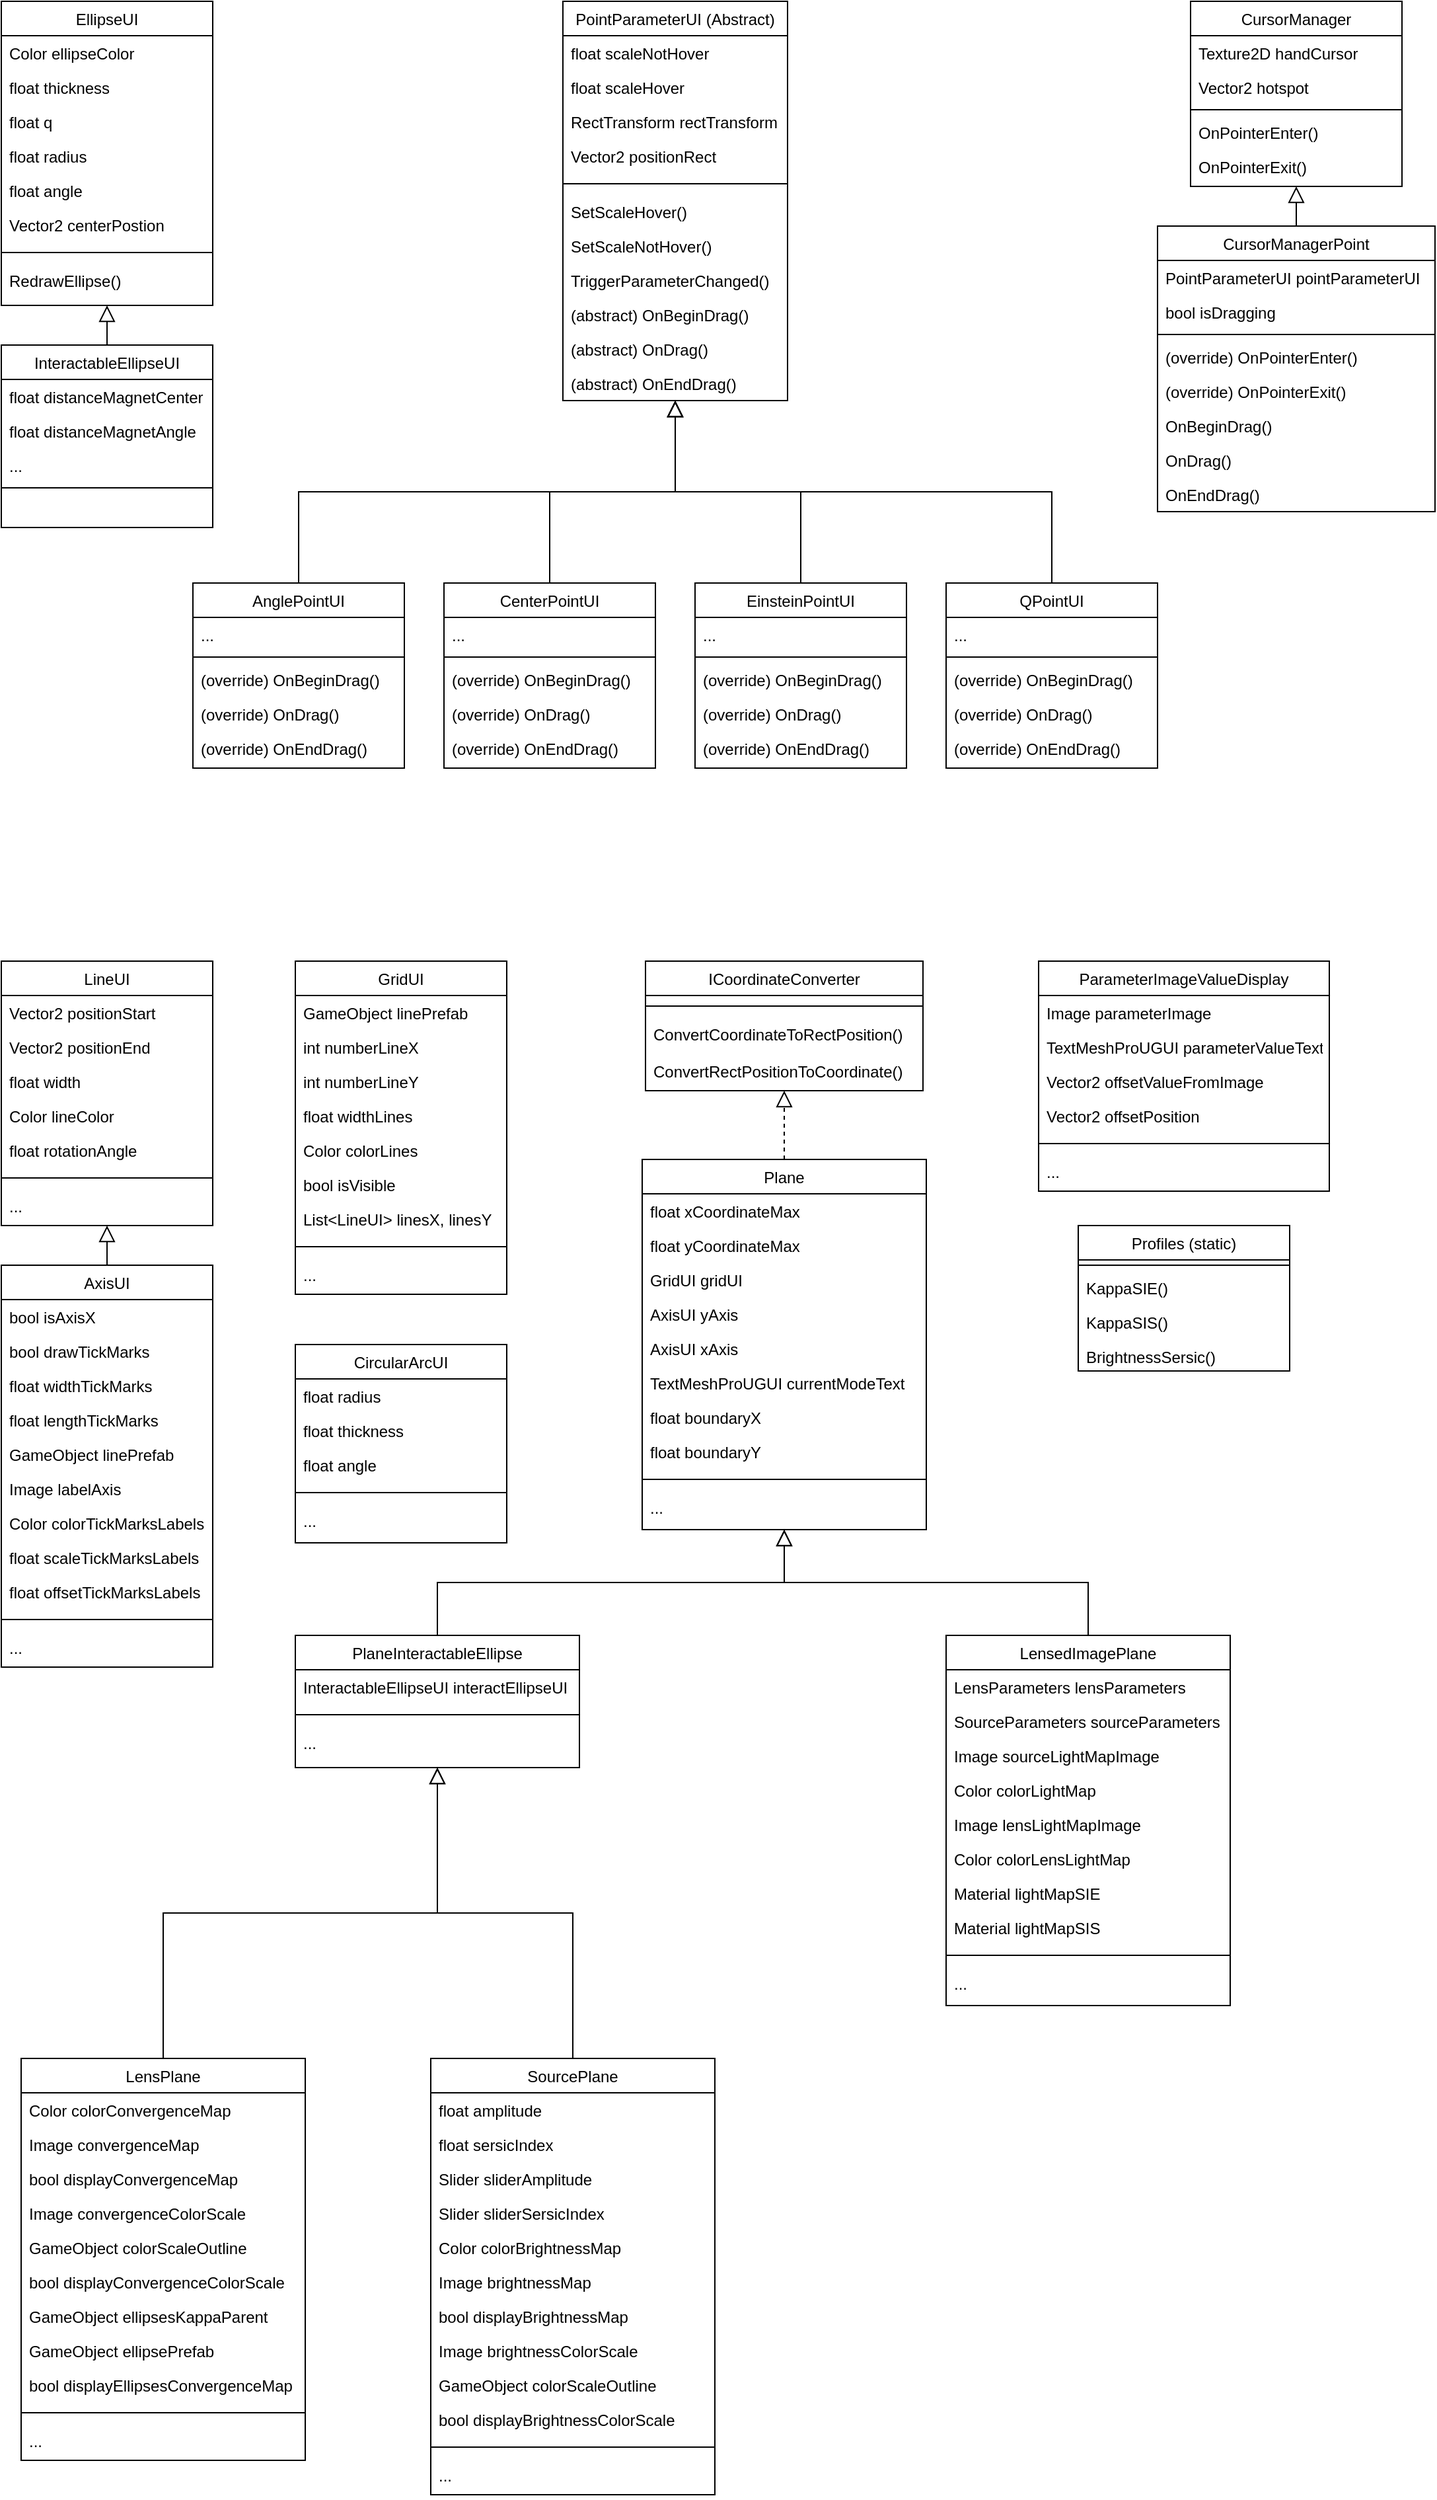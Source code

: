<mxfile version="21.3.2" type="github">
  <diagram id="C5RBs43oDa-KdzZeNtuy" name="Page-1">
    <mxGraphModel dx="1434" dy="764" grid="1" gridSize="10" guides="1" tooltips="1" connect="1" arrows="1" fold="1" page="1" pageScale="1" pageWidth="1169" pageHeight="827" math="0" shadow="0">
      <root>
        <mxCell id="WIyWlLk6GJQsqaUBKTNV-0" />
        <mxCell id="WIyWlLk6GJQsqaUBKTNV-1" parent="WIyWlLk6GJQsqaUBKTNV-0" />
        <mxCell id="zkfFHV4jXpPFQw0GAbJ--0" value="EllipseUI" style="swimlane;fontStyle=0;align=center;verticalAlign=top;childLayout=stackLayout;horizontal=1;startSize=26;horizontalStack=0;resizeParent=1;resizeLast=0;collapsible=1;marginBottom=0;rounded=0;shadow=0;strokeWidth=1;" parent="WIyWlLk6GJQsqaUBKTNV-1" vertex="1">
          <mxGeometry x="55" y="124" width="160" height="230" as="geometry">
            <mxRectangle x="55" y="10" width="160" height="26" as="alternateBounds" />
          </mxGeometry>
        </mxCell>
        <mxCell id="zkfFHV4jXpPFQw0GAbJ--1" value="Color ellipseColor" style="text;align=left;verticalAlign=top;spacingLeft=4;spacingRight=4;overflow=hidden;rotatable=0;points=[[0,0.5],[1,0.5]];portConstraint=eastwest;" parent="zkfFHV4jXpPFQw0GAbJ--0" vertex="1">
          <mxGeometry y="26" width="160" height="26" as="geometry" />
        </mxCell>
        <mxCell id="zkfFHV4jXpPFQw0GAbJ--2" value="float thickness" style="text;align=left;verticalAlign=top;spacingLeft=4;spacingRight=4;overflow=hidden;rotatable=0;points=[[0,0.5],[1,0.5]];portConstraint=eastwest;rounded=0;shadow=0;html=0;" parent="zkfFHV4jXpPFQw0GAbJ--0" vertex="1">
          <mxGeometry y="52" width="160" height="26" as="geometry" />
        </mxCell>
        <mxCell id="zkfFHV4jXpPFQw0GAbJ--3" value="float q" style="text;align=left;verticalAlign=top;spacingLeft=4;spacingRight=4;overflow=hidden;rotatable=0;points=[[0,0.5],[1,0.5]];portConstraint=eastwest;rounded=0;shadow=0;html=0;" parent="zkfFHV4jXpPFQw0GAbJ--0" vertex="1">
          <mxGeometry y="78" width="160" height="26" as="geometry" />
        </mxCell>
        <mxCell id="MBrasm7TY85NGVQSHdWs-0" value="float radius" style="text;align=left;verticalAlign=top;spacingLeft=4;spacingRight=4;overflow=hidden;rotatable=0;points=[[0,0.5],[1,0.5]];portConstraint=eastwest;rounded=0;shadow=0;html=0;" parent="zkfFHV4jXpPFQw0GAbJ--0" vertex="1">
          <mxGeometry y="104" width="160" height="26" as="geometry" />
        </mxCell>
        <mxCell id="MBrasm7TY85NGVQSHdWs-2" value="float angle" style="text;align=left;verticalAlign=top;spacingLeft=4;spacingRight=4;overflow=hidden;rotatable=0;points=[[0,0.5],[1,0.5]];portConstraint=eastwest;rounded=0;shadow=0;html=0;" parent="zkfFHV4jXpPFQw0GAbJ--0" vertex="1">
          <mxGeometry y="130" width="160" height="26" as="geometry" />
        </mxCell>
        <mxCell id="MBrasm7TY85NGVQSHdWs-3" value="Vector2 centerPostion" style="text;align=left;verticalAlign=top;spacingLeft=4;spacingRight=4;overflow=hidden;rotatable=0;points=[[0,0.5],[1,0.5]];portConstraint=eastwest;rounded=0;shadow=0;html=0;" parent="zkfFHV4jXpPFQw0GAbJ--0" vertex="1">
          <mxGeometry y="156" width="160" height="26" as="geometry" />
        </mxCell>
        <mxCell id="zkfFHV4jXpPFQw0GAbJ--4" value="" style="line;html=1;strokeWidth=1;align=left;verticalAlign=middle;spacingTop=-1;spacingLeft=3;spacingRight=3;rotatable=0;labelPosition=right;points=[];portConstraint=eastwest;" parent="zkfFHV4jXpPFQw0GAbJ--0" vertex="1">
          <mxGeometry y="182" width="160" height="16" as="geometry" />
        </mxCell>
        <mxCell id="zkfFHV4jXpPFQw0GAbJ--5" value="RedrawEllipse()" style="text;align=left;verticalAlign=top;spacingLeft=4;spacingRight=4;overflow=hidden;rotatable=0;points=[[0,0.5],[1,0.5]];portConstraint=eastwest;" parent="zkfFHV4jXpPFQw0GAbJ--0" vertex="1">
          <mxGeometry y="198" width="160" height="26" as="geometry" />
        </mxCell>
        <mxCell id="zkfFHV4jXpPFQw0GAbJ--6" value="InteractableEllipseUI" style="swimlane;fontStyle=0;align=center;verticalAlign=top;childLayout=stackLayout;horizontal=1;startSize=26;horizontalStack=0;resizeParent=1;resizeLast=0;collapsible=1;marginBottom=0;rounded=0;shadow=0;strokeWidth=1;" parent="WIyWlLk6GJQsqaUBKTNV-1" vertex="1">
          <mxGeometry x="55" y="384" width="160" height="138" as="geometry">
            <mxRectangle x="55" y="270" width="160" height="26" as="alternateBounds" />
          </mxGeometry>
        </mxCell>
        <mxCell id="zkfFHV4jXpPFQw0GAbJ--7" value="float distanceMagnetCenter" style="text;align=left;verticalAlign=top;spacingLeft=4;spacingRight=4;overflow=hidden;rotatable=0;points=[[0,0.5],[1,0.5]];portConstraint=eastwest;" parent="zkfFHV4jXpPFQw0GAbJ--6" vertex="1">
          <mxGeometry y="26" width="160" height="26" as="geometry" />
        </mxCell>
        <mxCell id="MBrasm7TY85NGVQSHdWs-4" value="float distanceMagnetAngle" style="text;align=left;verticalAlign=top;spacingLeft=4;spacingRight=4;overflow=hidden;rotatable=0;points=[[0,0.5],[1,0.5]];portConstraint=eastwest;" parent="zkfFHV4jXpPFQw0GAbJ--6" vertex="1">
          <mxGeometry y="52" width="160" height="26" as="geometry" />
        </mxCell>
        <mxCell id="MBrasm7TY85NGVQSHdWs-5" value="..." style="text;align=left;verticalAlign=top;spacingLeft=4;spacingRight=4;overflow=hidden;rotatable=0;points=[[0,0.5],[1,0.5]];portConstraint=eastwest;" parent="zkfFHV4jXpPFQw0GAbJ--6" vertex="1">
          <mxGeometry y="78" width="160" height="26" as="geometry" />
        </mxCell>
        <mxCell id="zkfFHV4jXpPFQw0GAbJ--9" value="" style="line;html=1;strokeWidth=1;align=left;verticalAlign=middle;spacingTop=-1;spacingLeft=3;spacingRight=3;rotatable=0;labelPosition=right;points=[];portConstraint=eastwest;" parent="zkfFHV4jXpPFQw0GAbJ--6" vertex="1">
          <mxGeometry y="104" width="160" height="8" as="geometry" />
        </mxCell>
        <mxCell id="zkfFHV4jXpPFQw0GAbJ--12" value="" style="endArrow=block;endSize=10;endFill=0;shadow=0;strokeWidth=1;rounded=0;edgeStyle=elbowEdgeStyle;elbow=vertical;" parent="WIyWlLk6GJQsqaUBKTNV-1" source="zkfFHV4jXpPFQw0GAbJ--6" target="zkfFHV4jXpPFQw0GAbJ--0" edge="1">
          <mxGeometry width="160" relative="1" as="geometry">
            <mxPoint x="135" y="297" as="sourcePoint" />
            <mxPoint x="135" y="297" as="targetPoint" />
          </mxGeometry>
        </mxCell>
        <mxCell id="MBrasm7TY85NGVQSHdWs-6" value="PointParameterUI (Abstract)" style="swimlane;fontStyle=0;align=center;verticalAlign=top;childLayout=stackLayout;horizontal=1;startSize=26;horizontalStack=0;resizeParent=1;resizeLast=0;collapsible=1;marginBottom=0;rounded=0;shadow=0;strokeWidth=1;" parent="WIyWlLk6GJQsqaUBKTNV-1" vertex="1">
          <mxGeometry x="480" y="124" width="170" height="302" as="geometry">
            <mxRectangle x="230" y="140" width="160" height="26" as="alternateBounds" />
          </mxGeometry>
        </mxCell>
        <mxCell id="MBrasm7TY85NGVQSHdWs-7" value="float scaleNotHover" style="text;align=left;verticalAlign=top;spacingLeft=4;spacingRight=4;overflow=hidden;rotatable=0;points=[[0,0.5],[1,0.5]];portConstraint=eastwest;" parent="MBrasm7TY85NGVQSHdWs-6" vertex="1">
          <mxGeometry y="26" width="170" height="26" as="geometry" />
        </mxCell>
        <mxCell id="MBrasm7TY85NGVQSHdWs-8" value="float scaleHover" style="text;align=left;verticalAlign=top;spacingLeft=4;spacingRight=4;overflow=hidden;rotatable=0;points=[[0,0.5],[1,0.5]];portConstraint=eastwest;rounded=0;shadow=0;html=0;" parent="MBrasm7TY85NGVQSHdWs-6" vertex="1">
          <mxGeometry y="52" width="170" height="26" as="geometry" />
        </mxCell>
        <mxCell id="MBrasm7TY85NGVQSHdWs-9" value="RectTransform rectTransform" style="text;align=left;verticalAlign=top;spacingLeft=4;spacingRight=4;overflow=hidden;rotatable=0;points=[[0,0.5],[1,0.5]];portConstraint=eastwest;rounded=0;shadow=0;html=0;" parent="MBrasm7TY85NGVQSHdWs-6" vertex="1">
          <mxGeometry y="78" width="170" height="26" as="geometry" />
        </mxCell>
        <mxCell id="MBrasm7TY85NGVQSHdWs-10" value="Vector2 positionRect" style="text;align=left;verticalAlign=top;spacingLeft=4;spacingRight=4;overflow=hidden;rotatable=0;points=[[0,0.5],[1,0.5]];portConstraint=eastwest;rounded=0;shadow=0;html=0;" parent="MBrasm7TY85NGVQSHdWs-6" vertex="1">
          <mxGeometry y="104" width="170" height="26" as="geometry" />
        </mxCell>
        <mxCell id="MBrasm7TY85NGVQSHdWs-13" value="" style="line;html=1;strokeWidth=1;align=left;verticalAlign=middle;spacingTop=-1;spacingLeft=3;spacingRight=3;rotatable=0;labelPosition=right;points=[];portConstraint=eastwest;" parent="MBrasm7TY85NGVQSHdWs-6" vertex="1">
          <mxGeometry y="130" width="170" height="16" as="geometry" />
        </mxCell>
        <mxCell id="MBrasm7TY85NGVQSHdWs-14" value="SetScaleHover()" style="text;align=left;verticalAlign=top;spacingLeft=4;spacingRight=4;overflow=hidden;rotatable=0;points=[[0,0.5],[1,0.5]];portConstraint=eastwest;" parent="MBrasm7TY85NGVQSHdWs-6" vertex="1">
          <mxGeometry y="146" width="170" height="26" as="geometry" />
        </mxCell>
        <mxCell id="MBrasm7TY85NGVQSHdWs-15" value="SetScaleNotHover()" style="text;align=left;verticalAlign=top;spacingLeft=4;spacingRight=4;overflow=hidden;rotatable=0;points=[[0,0.5],[1,0.5]];portConstraint=eastwest;" parent="MBrasm7TY85NGVQSHdWs-6" vertex="1">
          <mxGeometry y="172" width="170" height="26" as="geometry" />
        </mxCell>
        <mxCell id="MBrasm7TY85NGVQSHdWs-16" value="TriggerParameterChanged()" style="text;align=left;verticalAlign=top;spacingLeft=4;spacingRight=4;overflow=hidden;rotatable=0;points=[[0,0.5],[1,0.5]];portConstraint=eastwest;" parent="MBrasm7TY85NGVQSHdWs-6" vertex="1">
          <mxGeometry y="198" width="170" height="26" as="geometry" />
        </mxCell>
        <mxCell id="MBrasm7TY85NGVQSHdWs-17" value="(abstract) OnBeginDrag()" style="text;align=left;verticalAlign=top;spacingLeft=4;spacingRight=4;overflow=hidden;rotatable=0;points=[[0,0.5],[1,0.5]];portConstraint=eastwest;fontStyle=0" parent="MBrasm7TY85NGVQSHdWs-6" vertex="1">
          <mxGeometry y="224" width="170" height="26" as="geometry" />
        </mxCell>
        <mxCell id="MBrasm7TY85NGVQSHdWs-18" value="(abstract) OnDrag()" style="text;align=left;verticalAlign=top;spacingLeft=4;spacingRight=4;overflow=hidden;rotatable=0;points=[[0,0.5],[1,0.5]];portConstraint=eastwest;" parent="MBrasm7TY85NGVQSHdWs-6" vertex="1">
          <mxGeometry y="250" width="170" height="26" as="geometry" />
        </mxCell>
        <mxCell id="MBrasm7TY85NGVQSHdWs-19" value="(abstract) OnEndDrag()" style="text;align=left;verticalAlign=top;spacingLeft=4;spacingRight=4;overflow=hidden;rotatable=0;points=[[0,0.5],[1,0.5]];portConstraint=eastwest;" parent="MBrasm7TY85NGVQSHdWs-6" vertex="1">
          <mxGeometry y="276" width="170" height="26" as="geometry" />
        </mxCell>
        <mxCell id="MBrasm7TY85NGVQSHdWs-25" style="edgeStyle=elbowEdgeStyle;rounded=0;orthogonalLoop=1;jettySize=auto;html=1;endArrow=block;endFill=0;elbow=vertical;endSize=10;" parent="WIyWlLk6GJQsqaUBKTNV-1" source="MBrasm7TY85NGVQSHdWs-20" target="MBrasm7TY85NGVQSHdWs-6" edge="1">
          <mxGeometry relative="1" as="geometry" />
        </mxCell>
        <mxCell id="MBrasm7TY85NGVQSHdWs-20" value="AnglePointUI" style="swimlane;fontStyle=0;align=center;verticalAlign=top;childLayout=stackLayout;horizontal=1;startSize=26;horizontalStack=0;resizeParent=1;resizeLast=0;collapsible=1;marginBottom=0;rounded=0;shadow=0;strokeWidth=1;" parent="WIyWlLk6GJQsqaUBKTNV-1" vertex="1">
          <mxGeometry x="200" y="564" width="160" height="140" as="geometry">
            <mxRectangle x="210" y="360" width="160" height="26" as="alternateBounds" />
          </mxGeometry>
        </mxCell>
        <mxCell id="MBrasm7TY85NGVQSHdWs-23" value="..." style="text;align=left;verticalAlign=top;spacingLeft=4;spacingRight=4;overflow=hidden;rotatable=0;points=[[0,0.5],[1,0.5]];portConstraint=eastwest;" parent="MBrasm7TY85NGVQSHdWs-20" vertex="1">
          <mxGeometry y="26" width="160" height="26" as="geometry" />
        </mxCell>
        <mxCell id="MBrasm7TY85NGVQSHdWs-24" value="" style="line;html=1;strokeWidth=1;align=left;verticalAlign=middle;spacingTop=-1;spacingLeft=3;spacingRight=3;rotatable=0;labelPosition=right;points=[];portConstraint=eastwest;" parent="MBrasm7TY85NGVQSHdWs-20" vertex="1">
          <mxGeometry y="52" width="160" height="8" as="geometry" />
        </mxCell>
        <mxCell id="MBrasm7TY85NGVQSHdWs-27" value="(override) OnBeginDrag()" style="text;align=left;verticalAlign=top;spacingLeft=4;spacingRight=4;overflow=hidden;rotatable=0;points=[[0,0.5],[1,0.5]];portConstraint=eastwest;" parent="MBrasm7TY85NGVQSHdWs-20" vertex="1">
          <mxGeometry y="60" width="160" height="26" as="geometry" />
        </mxCell>
        <mxCell id="MBrasm7TY85NGVQSHdWs-28" value="(override) OnDrag()" style="text;align=left;verticalAlign=top;spacingLeft=4;spacingRight=4;overflow=hidden;rotatable=0;points=[[0,0.5],[1,0.5]];portConstraint=eastwest;" parent="MBrasm7TY85NGVQSHdWs-20" vertex="1">
          <mxGeometry y="86" width="160" height="26" as="geometry" />
        </mxCell>
        <mxCell id="MBrasm7TY85NGVQSHdWs-29" value="(override) OnEndDrag()" style="text;align=left;verticalAlign=top;spacingLeft=4;spacingRight=4;overflow=hidden;rotatable=0;points=[[0,0.5],[1,0.5]];portConstraint=eastwest;" parent="MBrasm7TY85NGVQSHdWs-20" vertex="1">
          <mxGeometry y="112" width="160" height="26" as="geometry" />
        </mxCell>
        <mxCell id="MBrasm7TY85NGVQSHdWs-30" value="CenterPointUI" style="swimlane;fontStyle=0;align=center;verticalAlign=top;childLayout=stackLayout;horizontal=1;startSize=26;horizontalStack=0;resizeParent=1;resizeLast=0;collapsible=1;marginBottom=0;rounded=0;shadow=0;strokeWidth=1;" parent="WIyWlLk6GJQsqaUBKTNV-1" vertex="1">
          <mxGeometry x="390" y="564" width="160" height="140" as="geometry">
            <mxRectangle x="210" y="360" width="160" height="26" as="alternateBounds" />
          </mxGeometry>
        </mxCell>
        <mxCell id="MBrasm7TY85NGVQSHdWs-31" value="..." style="text;align=left;verticalAlign=top;spacingLeft=4;spacingRight=4;overflow=hidden;rotatable=0;points=[[0,0.5],[1,0.5]];portConstraint=eastwest;" parent="MBrasm7TY85NGVQSHdWs-30" vertex="1">
          <mxGeometry y="26" width="160" height="26" as="geometry" />
        </mxCell>
        <mxCell id="MBrasm7TY85NGVQSHdWs-32" value="" style="line;html=1;strokeWidth=1;align=left;verticalAlign=middle;spacingTop=-1;spacingLeft=3;spacingRight=3;rotatable=0;labelPosition=right;points=[];portConstraint=eastwest;" parent="MBrasm7TY85NGVQSHdWs-30" vertex="1">
          <mxGeometry y="52" width="160" height="8" as="geometry" />
        </mxCell>
        <mxCell id="MBrasm7TY85NGVQSHdWs-33" value="(override) OnBeginDrag()" style="text;align=left;verticalAlign=top;spacingLeft=4;spacingRight=4;overflow=hidden;rotatable=0;points=[[0,0.5],[1,0.5]];portConstraint=eastwest;" parent="MBrasm7TY85NGVQSHdWs-30" vertex="1">
          <mxGeometry y="60" width="160" height="26" as="geometry" />
        </mxCell>
        <mxCell id="MBrasm7TY85NGVQSHdWs-34" value="(override) OnDrag()" style="text;align=left;verticalAlign=top;spacingLeft=4;spacingRight=4;overflow=hidden;rotatable=0;points=[[0,0.5],[1,0.5]];portConstraint=eastwest;" parent="MBrasm7TY85NGVQSHdWs-30" vertex="1">
          <mxGeometry y="86" width="160" height="26" as="geometry" />
        </mxCell>
        <mxCell id="MBrasm7TY85NGVQSHdWs-35" value="(override) OnEndDrag()" style="text;align=left;verticalAlign=top;spacingLeft=4;spacingRight=4;overflow=hidden;rotatable=0;points=[[0,0.5],[1,0.5]];portConstraint=eastwest;" parent="MBrasm7TY85NGVQSHdWs-30" vertex="1">
          <mxGeometry y="112" width="160" height="26" as="geometry" />
        </mxCell>
        <mxCell id="MBrasm7TY85NGVQSHdWs-36" value="EinsteinPointUI" style="swimlane;fontStyle=0;align=center;verticalAlign=top;childLayout=stackLayout;horizontal=1;startSize=26;horizontalStack=0;resizeParent=1;resizeLast=0;collapsible=1;marginBottom=0;rounded=0;shadow=0;strokeWidth=1;" parent="WIyWlLk6GJQsqaUBKTNV-1" vertex="1">
          <mxGeometry x="580" y="564" width="160" height="140" as="geometry">
            <mxRectangle x="210" y="360" width="160" height="26" as="alternateBounds" />
          </mxGeometry>
        </mxCell>
        <mxCell id="MBrasm7TY85NGVQSHdWs-37" value="..." style="text;align=left;verticalAlign=top;spacingLeft=4;spacingRight=4;overflow=hidden;rotatable=0;points=[[0,0.5],[1,0.5]];portConstraint=eastwest;" parent="MBrasm7TY85NGVQSHdWs-36" vertex="1">
          <mxGeometry y="26" width="160" height="26" as="geometry" />
        </mxCell>
        <mxCell id="MBrasm7TY85NGVQSHdWs-38" value="" style="line;html=1;strokeWidth=1;align=left;verticalAlign=middle;spacingTop=-1;spacingLeft=3;spacingRight=3;rotatable=0;labelPosition=right;points=[];portConstraint=eastwest;" parent="MBrasm7TY85NGVQSHdWs-36" vertex="1">
          <mxGeometry y="52" width="160" height="8" as="geometry" />
        </mxCell>
        <mxCell id="MBrasm7TY85NGVQSHdWs-39" value="(override) OnBeginDrag()" style="text;align=left;verticalAlign=top;spacingLeft=4;spacingRight=4;overflow=hidden;rotatable=0;points=[[0,0.5],[1,0.5]];portConstraint=eastwest;" parent="MBrasm7TY85NGVQSHdWs-36" vertex="1">
          <mxGeometry y="60" width="160" height="26" as="geometry" />
        </mxCell>
        <mxCell id="MBrasm7TY85NGVQSHdWs-40" value="(override) OnDrag()" style="text;align=left;verticalAlign=top;spacingLeft=4;spacingRight=4;overflow=hidden;rotatable=0;points=[[0,0.5],[1,0.5]];portConstraint=eastwest;" parent="MBrasm7TY85NGVQSHdWs-36" vertex="1">
          <mxGeometry y="86" width="160" height="26" as="geometry" />
        </mxCell>
        <mxCell id="MBrasm7TY85NGVQSHdWs-41" value="(override) OnEndDrag()" style="text;align=left;verticalAlign=top;spacingLeft=4;spacingRight=4;overflow=hidden;rotatable=0;points=[[0,0.5],[1,0.5]];portConstraint=eastwest;" parent="MBrasm7TY85NGVQSHdWs-36" vertex="1">
          <mxGeometry y="112" width="160" height="26" as="geometry" />
        </mxCell>
        <mxCell id="MBrasm7TY85NGVQSHdWs-43" style="edgeStyle=elbowEdgeStyle;rounded=0;orthogonalLoop=1;jettySize=auto;html=1;endArrow=block;endFill=0;elbow=vertical;endSize=10;exitX=0.5;exitY=0;exitDx=0;exitDy=0;" parent="WIyWlLk6GJQsqaUBKTNV-1" source="MBrasm7TY85NGVQSHdWs-30" target="MBrasm7TY85NGVQSHdWs-6" edge="1">
          <mxGeometry relative="1" as="geometry">
            <mxPoint x="400" y="854" as="sourcePoint" />
            <mxPoint x="585" y="781" as="targetPoint" />
          </mxGeometry>
        </mxCell>
        <mxCell id="MBrasm7TY85NGVQSHdWs-44" style="edgeStyle=elbowEdgeStyle;rounded=0;orthogonalLoop=1;jettySize=auto;html=1;endArrow=block;endFill=0;elbow=vertical;endSize=10;exitX=0.5;exitY=0;exitDx=0;exitDy=0;" parent="WIyWlLk6GJQsqaUBKTNV-1" source="MBrasm7TY85NGVQSHdWs-36" target="MBrasm7TY85NGVQSHdWs-6" edge="1">
          <mxGeometry relative="1" as="geometry">
            <mxPoint x="400" y="854" as="sourcePoint" />
            <mxPoint x="585" y="781" as="targetPoint" />
          </mxGeometry>
        </mxCell>
        <mxCell id="MBrasm7TY85NGVQSHdWs-45" value="QPointUI" style="swimlane;fontStyle=0;align=center;verticalAlign=top;childLayout=stackLayout;horizontal=1;startSize=26;horizontalStack=0;resizeParent=1;resizeLast=0;collapsible=1;marginBottom=0;rounded=0;shadow=0;strokeWidth=1;" parent="WIyWlLk6GJQsqaUBKTNV-1" vertex="1">
          <mxGeometry x="770" y="564" width="160" height="140" as="geometry">
            <mxRectangle x="210" y="360" width="160" height="26" as="alternateBounds" />
          </mxGeometry>
        </mxCell>
        <mxCell id="MBrasm7TY85NGVQSHdWs-46" value="..." style="text;align=left;verticalAlign=top;spacingLeft=4;spacingRight=4;overflow=hidden;rotatable=0;points=[[0,0.5],[1,0.5]];portConstraint=eastwest;" parent="MBrasm7TY85NGVQSHdWs-45" vertex="1">
          <mxGeometry y="26" width="160" height="26" as="geometry" />
        </mxCell>
        <mxCell id="MBrasm7TY85NGVQSHdWs-47" value="" style="line;html=1;strokeWidth=1;align=left;verticalAlign=middle;spacingTop=-1;spacingLeft=3;spacingRight=3;rotatable=0;labelPosition=right;points=[];portConstraint=eastwest;" parent="MBrasm7TY85NGVQSHdWs-45" vertex="1">
          <mxGeometry y="52" width="160" height="8" as="geometry" />
        </mxCell>
        <mxCell id="MBrasm7TY85NGVQSHdWs-48" value="(override) OnBeginDrag()" style="text;align=left;verticalAlign=top;spacingLeft=4;spacingRight=4;overflow=hidden;rotatable=0;points=[[0,0.5],[1,0.5]];portConstraint=eastwest;" parent="MBrasm7TY85NGVQSHdWs-45" vertex="1">
          <mxGeometry y="60" width="160" height="26" as="geometry" />
        </mxCell>
        <mxCell id="MBrasm7TY85NGVQSHdWs-49" value="(override) OnDrag()" style="text;align=left;verticalAlign=top;spacingLeft=4;spacingRight=4;overflow=hidden;rotatable=0;points=[[0,0.5],[1,0.5]];portConstraint=eastwest;" parent="MBrasm7TY85NGVQSHdWs-45" vertex="1">
          <mxGeometry y="86" width="160" height="26" as="geometry" />
        </mxCell>
        <mxCell id="MBrasm7TY85NGVQSHdWs-50" value="(override) OnEndDrag()" style="text;align=left;verticalAlign=top;spacingLeft=4;spacingRight=4;overflow=hidden;rotatable=0;points=[[0,0.5],[1,0.5]];portConstraint=eastwest;" parent="MBrasm7TY85NGVQSHdWs-45" vertex="1">
          <mxGeometry y="112" width="160" height="26" as="geometry" />
        </mxCell>
        <mxCell id="MBrasm7TY85NGVQSHdWs-51" style="edgeStyle=elbowEdgeStyle;rounded=0;orthogonalLoop=1;jettySize=auto;html=1;endArrow=block;endFill=0;elbow=vertical;endSize=10;exitX=0.5;exitY=0;exitDx=0;exitDy=0;" parent="WIyWlLk6GJQsqaUBKTNV-1" source="MBrasm7TY85NGVQSHdWs-45" target="MBrasm7TY85NGVQSHdWs-6" edge="1">
          <mxGeometry relative="1" as="geometry">
            <mxPoint x="550" y="854" as="sourcePoint" />
            <mxPoint x="455" y="776" as="targetPoint" />
          </mxGeometry>
        </mxCell>
        <mxCell id="MBrasm7TY85NGVQSHdWs-52" value="CursorManager" style="swimlane;fontStyle=0;align=center;verticalAlign=top;childLayout=stackLayout;horizontal=1;startSize=26;horizontalStack=0;resizeParent=1;resizeLast=0;collapsible=1;marginBottom=0;rounded=0;shadow=0;strokeWidth=1;" parent="WIyWlLk6GJQsqaUBKTNV-1" vertex="1">
          <mxGeometry x="955" y="124" width="160" height="140" as="geometry">
            <mxRectangle x="210" y="360" width="160" height="26" as="alternateBounds" />
          </mxGeometry>
        </mxCell>
        <mxCell id="MBrasm7TY85NGVQSHdWs-53" value="Texture2D handCursor" style="text;align=left;verticalAlign=top;spacingLeft=4;spacingRight=4;overflow=hidden;rotatable=0;points=[[0,0.5],[1,0.5]];portConstraint=eastwest;" parent="MBrasm7TY85NGVQSHdWs-52" vertex="1">
          <mxGeometry y="26" width="160" height="26" as="geometry" />
        </mxCell>
        <mxCell id="MBrasm7TY85NGVQSHdWs-58" value="Vector2 hotspot" style="text;align=left;verticalAlign=top;spacingLeft=4;spacingRight=4;overflow=hidden;rotatable=0;points=[[0,0.5],[1,0.5]];portConstraint=eastwest;" parent="MBrasm7TY85NGVQSHdWs-52" vertex="1">
          <mxGeometry y="52" width="160" height="26" as="geometry" />
        </mxCell>
        <mxCell id="MBrasm7TY85NGVQSHdWs-54" value="" style="line;html=1;strokeWidth=1;align=left;verticalAlign=middle;spacingTop=-1;spacingLeft=3;spacingRight=3;rotatable=0;labelPosition=right;points=[];portConstraint=eastwest;" parent="MBrasm7TY85NGVQSHdWs-52" vertex="1">
          <mxGeometry y="78" width="160" height="8" as="geometry" />
        </mxCell>
        <mxCell id="MBrasm7TY85NGVQSHdWs-55" value="OnPointerEnter()" style="text;align=left;verticalAlign=top;spacingLeft=4;spacingRight=4;overflow=hidden;rotatable=0;points=[[0,0.5],[1,0.5]];portConstraint=eastwest;" parent="MBrasm7TY85NGVQSHdWs-52" vertex="1">
          <mxGeometry y="86" width="160" height="26" as="geometry" />
        </mxCell>
        <mxCell id="MBrasm7TY85NGVQSHdWs-57" value="OnPointerExit()" style="text;align=left;verticalAlign=top;spacingLeft=4;spacingRight=4;overflow=hidden;rotatable=0;points=[[0,0.5],[1,0.5]];portConstraint=eastwest;" parent="MBrasm7TY85NGVQSHdWs-52" vertex="1">
          <mxGeometry y="112" width="160" height="26" as="geometry" />
        </mxCell>
        <mxCell id="MBrasm7TY85NGVQSHdWs-59" value="CursorManagerPoint" style="swimlane;fontStyle=0;align=center;verticalAlign=top;childLayout=stackLayout;horizontal=1;startSize=26;horizontalStack=0;resizeParent=1;resizeLast=0;collapsible=1;marginBottom=0;rounded=0;shadow=0;strokeWidth=1;" parent="WIyWlLk6GJQsqaUBKTNV-1" vertex="1">
          <mxGeometry x="930" y="294" width="210" height="216" as="geometry">
            <mxRectangle x="210" y="360" width="160" height="26" as="alternateBounds" />
          </mxGeometry>
        </mxCell>
        <mxCell id="MBrasm7TY85NGVQSHdWs-60" value="PointParameterUI pointParameterUI" style="text;align=left;verticalAlign=top;spacingLeft=4;spacingRight=4;overflow=hidden;rotatable=0;points=[[0,0.5],[1,0.5]];portConstraint=eastwest;" parent="MBrasm7TY85NGVQSHdWs-59" vertex="1">
          <mxGeometry y="26" width="210" height="26" as="geometry" />
        </mxCell>
        <mxCell id="MBrasm7TY85NGVQSHdWs-61" value="bool isDragging" style="text;align=left;verticalAlign=top;spacingLeft=4;spacingRight=4;overflow=hidden;rotatable=0;points=[[0,0.5],[1,0.5]];portConstraint=eastwest;" parent="MBrasm7TY85NGVQSHdWs-59" vertex="1">
          <mxGeometry y="52" width="210" height="26" as="geometry" />
        </mxCell>
        <mxCell id="MBrasm7TY85NGVQSHdWs-62" value="" style="line;html=1;strokeWidth=1;align=left;verticalAlign=middle;spacingTop=-1;spacingLeft=3;spacingRight=3;rotatable=0;labelPosition=right;points=[];portConstraint=eastwest;" parent="MBrasm7TY85NGVQSHdWs-59" vertex="1">
          <mxGeometry y="78" width="210" height="8" as="geometry" />
        </mxCell>
        <mxCell id="MBrasm7TY85NGVQSHdWs-63" value="(override) OnPointerEnter()" style="text;align=left;verticalAlign=top;spacingLeft=4;spacingRight=4;overflow=hidden;rotatable=0;points=[[0,0.5],[1,0.5]];portConstraint=eastwest;" parent="MBrasm7TY85NGVQSHdWs-59" vertex="1">
          <mxGeometry y="86" width="210" height="26" as="geometry" />
        </mxCell>
        <mxCell id="MBrasm7TY85NGVQSHdWs-64" value="(override) OnPointerExit()" style="text;align=left;verticalAlign=top;spacingLeft=4;spacingRight=4;overflow=hidden;rotatable=0;points=[[0,0.5],[1,0.5]];portConstraint=eastwest;" parent="MBrasm7TY85NGVQSHdWs-59" vertex="1">
          <mxGeometry y="112" width="210" height="26" as="geometry" />
        </mxCell>
        <mxCell id="MBrasm7TY85NGVQSHdWs-66" value="OnBeginDrag()" style="text;align=left;verticalAlign=top;spacingLeft=4;spacingRight=4;overflow=hidden;rotatable=0;points=[[0,0.5],[1,0.5]];portConstraint=eastwest;" parent="MBrasm7TY85NGVQSHdWs-59" vertex="1">
          <mxGeometry y="138" width="210" height="26" as="geometry" />
        </mxCell>
        <mxCell id="MBrasm7TY85NGVQSHdWs-67" value="OnDrag()" style="text;align=left;verticalAlign=top;spacingLeft=4;spacingRight=4;overflow=hidden;rotatable=0;points=[[0,0.5],[1,0.5]];portConstraint=eastwest;" parent="MBrasm7TY85NGVQSHdWs-59" vertex="1">
          <mxGeometry y="164" width="210" height="26" as="geometry" />
        </mxCell>
        <mxCell id="MBrasm7TY85NGVQSHdWs-68" value="OnEndDrag()" style="text;align=left;verticalAlign=top;spacingLeft=4;spacingRight=4;overflow=hidden;rotatable=0;points=[[0,0.5],[1,0.5]];portConstraint=eastwest;" parent="MBrasm7TY85NGVQSHdWs-59" vertex="1">
          <mxGeometry y="190" width="210" height="26" as="geometry" />
        </mxCell>
        <mxCell id="MBrasm7TY85NGVQSHdWs-65" style="edgeStyle=elbowEdgeStyle;rounded=0;orthogonalLoop=1;jettySize=auto;html=1;endArrow=block;endFill=0;elbow=vertical;endSize=10;exitX=0.5;exitY=0;exitDx=0;exitDy=0;" parent="WIyWlLk6GJQsqaUBKTNV-1" source="MBrasm7TY85NGVQSHdWs-59" target="MBrasm7TY85NGVQSHdWs-52" edge="1">
          <mxGeometry relative="1" as="geometry">
            <mxPoint x="1210" y="322" as="sourcePoint" />
            <mxPoint x="1305" y="244" as="targetPoint" />
          </mxGeometry>
        </mxCell>
        <mxCell id="MBrasm7TY85NGVQSHdWs-69" value="LineUI" style="swimlane;fontStyle=0;align=center;verticalAlign=top;childLayout=stackLayout;horizontal=1;startSize=26;horizontalStack=0;resizeParent=1;resizeLast=0;collapsible=1;marginBottom=0;rounded=0;shadow=0;strokeWidth=1;" parent="WIyWlLk6GJQsqaUBKTNV-1" vertex="1">
          <mxGeometry x="55" y="850" width="160" height="200" as="geometry">
            <mxRectangle x="230" y="140" width="160" height="26" as="alternateBounds" />
          </mxGeometry>
        </mxCell>
        <mxCell id="MBrasm7TY85NGVQSHdWs-78" value="Vector2 positionStart" style="text;align=left;verticalAlign=top;spacingLeft=4;spacingRight=4;overflow=hidden;rotatable=0;points=[[0,0.5],[1,0.5]];portConstraint=eastwest;rounded=0;shadow=0;html=0;" parent="MBrasm7TY85NGVQSHdWs-69" vertex="1">
          <mxGeometry y="26" width="160" height="26" as="geometry" />
        </mxCell>
        <mxCell id="MBrasm7TY85NGVQSHdWs-75" value="Vector2 positionEnd" style="text;align=left;verticalAlign=top;spacingLeft=4;spacingRight=4;overflow=hidden;rotatable=0;points=[[0,0.5],[1,0.5]];portConstraint=eastwest;rounded=0;shadow=0;html=0;" parent="MBrasm7TY85NGVQSHdWs-69" vertex="1">
          <mxGeometry y="52" width="160" height="26" as="geometry" />
        </mxCell>
        <mxCell id="MBrasm7TY85NGVQSHdWs-71" value="float width" style="text;align=left;verticalAlign=top;spacingLeft=4;spacingRight=4;overflow=hidden;rotatable=0;points=[[0,0.5],[1,0.5]];portConstraint=eastwest;rounded=0;shadow=0;html=0;" parent="MBrasm7TY85NGVQSHdWs-69" vertex="1">
          <mxGeometry y="78" width="160" height="26" as="geometry" />
        </mxCell>
        <mxCell id="MBrasm7TY85NGVQSHdWs-70" value="Color lineColor" style="text;align=left;verticalAlign=top;spacingLeft=4;spacingRight=4;overflow=hidden;rotatable=0;points=[[0,0.5],[1,0.5]];portConstraint=eastwest;" parent="MBrasm7TY85NGVQSHdWs-69" vertex="1">
          <mxGeometry y="104" width="160" height="26" as="geometry" />
        </mxCell>
        <mxCell id="MBrasm7TY85NGVQSHdWs-74" value="float rotationAngle" style="text;align=left;verticalAlign=top;spacingLeft=4;spacingRight=4;overflow=hidden;rotatable=0;points=[[0,0.5],[1,0.5]];portConstraint=eastwest;rounded=0;shadow=0;html=0;" parent="MBrasm7TY85NGVQSHdWs-69" vertex="1">
          <mxGeometry y="130" width="160" height="26" as="geometry" />
        </mxCell>
        <mxCell id="MBrasm7TY85NGVQSHdWs-76" value="" style="line;html=1;strokeWidth=1;align=left;verticalAlign=middle;spacingTop=-1;spacingLeft=3;spacingRight=3;rotatable=0;labelPosition=right;points=[];portConstraint=eastwest;" parent="MBrasm7TY85NGVQSHdWs-69" vertex="1">
          <mxGeometry y="156" width="160" height="16" as="geometry" />
        </mxCell>
        <mxCell id="MBrasm7TY85NGVQSHdWs-77" value="..." style="text;align=left;verticalAlign=top;spacingLeft=4;spacingRight=4;overflow=hidden;rotatable=0;points=[[0,0.5],[1,0.5]];portConstraint=eastwest;" parent="MBrasm7TY85NGVQSHdWs-69" vertex="1">
          <mxGeometry y="172" width="160" height="28" as="geometry" />
        </mxCell>
        <mxCell id="MBrasm7TY85NGVQSHdWs-79" value="AxisUI" style="swimlane;fontStyle=0;align=center;verticalAlign=top;childLayout=stackLayout;horizontal=1;startSize=26;horizontalStack=0;resizeParent=1;resizeLast=0;collapsible=1;marginBottom=0;rounded=0;shadow=0;strokeWidth=1;" parent="WIyWlLk6GJQsqaUBKTNV-1" vertex="1">
          <mxGeometry x="55" y="1080" width="160" height="304" as="geometry">
            <mxRectangle x="230" y="140" width="160" height="26" as="alternateBounds" />
          </mxGeometry>
        </mxCell>
        <mxCell id="MBrasm7TY85NGVQSHdWs-80" value="bool isAxisX" style="text;align=left;verticalAlign=top;spacingLeft=4;spacingRight=4;overflow=hidden;rotatable=0;points=[[0,0.5],[1,0.5]];portConstraint=eastwest;rounded=0;shadow=0;html=0;" parent="MBrasm7TY85NGVQSHdWs-79" vertex="1">
          <mxGeometry y="26" width="160" height="26" as="geometry" />
        </mxCell>
        <mxCell id="MBrasm7TY85NGVQSHdWs-81" value="bool drawTickMarks" style="text;align=left;verticalAlign=top;spacingLeft=4;spacingRight=4;overflow=hidden;rotatable=0;points=[[0,0.5],[1,0.5]];portConstraint=eastwest;rounded=0;shadow=0;html=0;" parent="MBrasm7TY85NGVQSHdWs-79" vertex="1">
          <mxGeometry y="52" width="160" height="26" as="geometry" />
        </mxCell>
        <mxCell id="MBrasm7TY85NGVQSHdWs-82" value="float widthTickMarks" style="text;align=left;verticalAlign=top;spacingLeft=4;spacingRight=4;overflow=hidden;rotatable=0;points=[[0,0.5],[1,0.5]];portConstraint=eastwest;rounded=0;shadow=0;html=0;" parent="MBrasm7TY85NGVQSHdWs-79" vertex="1">
          <mxGeometry y="78" width="160" height="26" as="geometry" />
        </mxCell>
        <mxCell id="MBrasm7TY85NGVQSHdWs-88" value="float lengthTickMarks" style="text;align=left;verticalAlign=top;spacingLeft=4;spacingRight=4;overflow=hidden;rotatable=0;points=[[0,0.5],[1,0.5]];portConstraint=eastwest;rounded=0;shadow=0;html=0;" parent="MBrasm7TY85NGVQSHdWs-79" vertex="1">
          <mxGeometry y="104" width="160" height="26" as="geometry" />
        </mxCell>
        <mxCell id="MBrasm7TY85NGVQSHdWs-89" value="GameObject linePrefab" style="text;align=left;verticalAlign=top;spacingLeft=4;spacingRight=4;overflow=hidden;rotatable=0;points=[[0,0.5],[1,0.5]];portConstraint=eastwest;" parent="MBrasm7TY85NGVQSHdWs-79" vertex="1">
          <mxGeometry y="130" width="160" height="26" as="geometry" />
        </mxCell>
        <mxCell id="MBrasm7TY85NGVQSHdWs-90" value="Image labelAxis" style="text;align=left;verticalAlign=top;spacingLeft=4;spacingRight=4;overflow=hidden;rotatable=0;points=[[0,0.5],[1,0.5]];portConstraint=eastwest;" parent="MBrasm7TY85NGVQSHdWs-79" vertex="1">
          <mxGeometry y="156" width="160" height="26" as="geometry" />
        </mxCell>
        <mxCell id="MBrasm7TY85NGVQSHdWs-83" value="Color colorTickMarksLabels" style="text;align=left;verticalAlign=top;spacingLeft=4;spacingRight=4;overflow=hidden;rotatable=0;points=[[0,0.5],[1,0.5]];portConstraint=eastwest;" parent="MBrasm7TY85NGVQSHdWs-79" vertex="1">
          <mxGeometry y="182" width="160" height="26" as="geometry" />
        </mxCell>
        <mxCell id="MBrasm7TY85NGVQSHdWs-84" value="float scaleTickMarksLabels" style="text;align=left;verticalAlign=top;spacingLeft=4;spacingRight=4;overflow=hidden;rotatable=0;points=[[0,0.5],[1,0.5]];portConstraint=eastwest;rounded=0;shadow=0;html=0;" parent="MBrasm7TY85NGVQSHdWs-79" vertex="1">
          <mxGeometry y="208" width="160" height="26" as="geometry" />
        </mxCell>
        <mxCell id="MBrasm7TY85NGVQSHdWs-91" value="float offsetTickMarksLabels" style="text;align=left;verticalAlign=top;spacingLeft=4;spacingRight=4;overflow=hidden;rotatable=0;points=[[0,0.5],[1,0.5]];portConstraint=eastwest;rounded=0;shadow=0;html=0;" parent="MBrasm7TY85NGVQSHdWs-79" vertex="1">
          <mxGeometry y="234" width="160" height="26" as="geometry" />
        </mxCell>
        <mxCell id="MBrasm7TY85NGVQSHdWs-85" value="" style="line;html=1;strokeWidth=1;align=left;verticalAlign=middle;spacingTop=-1;spacingLeft=3;spacingRight=3;rotatable=0;labelPosition=right;points=[];portConstraint=eastwest;" parent="MBrasm7TY85NGVQSHdWs-79" vertex="1">
          <mxGeometry y="260" width="160" height="16" as="geometry" />
        </mxCell>
        <mxCell id="MBrasm7TY85NGVQSHdWs-86" value="..." style="text;align=left;verticalAlign=top;spacingLeft=4;spacingRight=4;overflow=hidden;rotatable=0;points=[[0,0.5],[1,0.5]];portConstraint=eastwest;" parent="MBrasm7TY85NGVQSHdWs-79" vertex="1">
          <mxGeometry y="276" width="160" height="28" as="geometry" />
        </mxCell>
        <mxCell id="MBrasm7TY85NGVQSHdWs-87" style="edgeStyle=elbowEdgeStyle;rounded=0;orthogonalLoop=1;jettySize=auto;html=1;endArrow=block;endFill=0;elbow=vertical;endSize=10;exitX=0.5;exitY=0;exitDx=0;exitDy=0;" parent="WIyWlLk6GJQsqaUBKTNV-1" source="MBrasm7TY85NGVQSHdWs-79" target="MBrasm7TY85NGVQSHdWs-69" edge="1">
          <mxGeometry relative="1" as="geometry">
            <mxPoint x="-165" y="1020" as="sourcePoint" />
            <mxPoint x="-165" y="990" as="targetPoint" />
          </mxGeometry>
        </mxCell>
        <mxCell id="MBrasm7TY85NGVQSHdWs-92" value="GridUI" style="swimlane;fontStyle=0;align=center;verticalAlign=top;childLayout=stackLayout;horizontal=1;startSize=26;horizontalStack=0;resizeParent=1;resizeLast=0;collapsible=1;marginBottom=0;rounded=0;shadow=0;strokeWidth=1;" parent="WIyWlLk6GJQsqaUBKTNV-1" vertex="1">
          <mxGeometry x="277.5" y="850" width="160" height="252" as="geometry">
            <mxRectangle x="230" y="140" width="160" height="26" as="alternateBounds" />
          </mxGeometry>
        </mxCell>
        <mxCell id="MBrasm7TY85NGVQSHdWs-97" value="GameObject linePrefab" style="text;align=left;verticalAlign=top;spacingLeft=4;spacingRight=4;overflow=hidden;rotatable=0;points=[[0,0.5],[1,0.5]];portConstraint=eastwest;" parent="MBrasm7TY85NGVQSHdWs-92" vertex="1">
          <mxGeometry y="26" width="160" height="26" as="geometry" />
        </mxCell>
        <mxCell id="MBrasm7TY85NGVQSHdWs-93" value="int numberLineX" style="text;align=left;verticalAlign=top;spacingLeft=4;spacingRight=4;overflow=hidden;rotatable=0;points=[[0,0.5],[1,0.5]];portConstraint=eastwest;rounded=0;shadow=0;html=0;" parent="MBrasm7TY85NGVQSHdWs-92" vertex="1">
          <mxGeometry y="52" width="160" height="26" as="geometry" />
        </mxCell>
        <mxCell id="MBrasm7TY85NGVQSHdWs-94" value="int numberLineY" style="text;align=left;verticalAlign=top;spacingLeft=4;spacingRight=4;overflow=hidden;rotatable=0;points=[[0,0.5],[1,0.5]];portConstraint=eastwest;rounded=0;shadow=0;html=0;" parent="MBrasm7TY85NGVQSHdWs-92" vertex="1">
          <mxGeometry y="78" width="160" height="26" as="geometry" />
        </mxCell>
        <mxCell id="MBrasm7TY85NGVQSHdWs-95" value="float widthLines" style="text;align=left;verticalAlign=top;spacingLeft=4;spacingRight=4;overflow=hidden;rotatable=0;points=[[0,0.5],[1,0.5]];portConstraint=eastwest;rounded=0;shadow=0;html=0;" parent="MBrasm7TY85NGVQSHdWs-92" vertex="1">
          <mxGeometry y="104" width="160" height="26" as="geometry" />
        </mxCell>
        <mxCell id="MBrasm7TY85NGVQSHdWs-99" value="Color colorLines" style="text;align=left;verticalAlign=top;spacingLeft=4;spacingRight=4;overflow=hidden;rotatable=0;points=[[0,0.5],[1,0.5]];portConstraint=eastwest;" parent="MBrasm7TY85NGVQSHdWs-92" vertex="1">
          <mxGeometry y="130" width="160" height="26" as="geometry" />
        </mxCell>
        <mxCell id="MBrasm7TY85NGVQSHdWs-100" value="bool isVisible" style="text;align=left;verticalAlign=top;spacingLeft=4;spacingRight=4;overflow=hidden;rotatable=0;points=[[0,0.5],[1,0.5]];portConstraint=eastwest;rounded=0;shadow=0;html=0;" parent="MBrasm7TY85NGVQSHdWs-92" vertex="1">
          <mxGeometry y="156" width="160" height="26" as="geometry" />
        </mxCell>
        <mxCell id="MBrasm7TY85NGVQSHdWs-104" value="List&lt;LineUI&gt; linesX, linesY " style="text;align=left;verticalAlign=top;spacingLeft=4;spacingRight=4;overflow=hidden;rotatable=0;points=[[0,0.5],[1,0.5]];portConstraint=eastwest;rounded=0;shadow=0;html=0;" parent="MBrasm7TY85NGVQSHdWs-92" vertex="1">
          <mxGeometry y="182" width="160" height="26" as="geometry" />
        </mxCell>
        <mxCell id="MBrasm7TY85NGVQSHdWs-102" value="" style="line;html=1;strokeWidth=1;align=left;verticalAlign=middle;spacingTop=-1;spacingLeft=3;spacingRight=3;rotatable=0;labelPosition=right;points=[];portConstraint=eastwest;" parent="MBrasm7TY85NGVQSHdWs-92" vertex="1">
          <mxGeometry y="208" width="160" height="16" as="geometry" />
        </mxCell>
        <mxCell id="MBrasm7TY85NGVQSHdWs-103" value="..." style="text;align=left;verticalAlign=top;spacingLeft=4;spacingRight=4;overflow=hidden;rotatable=0;points=[[0,0.5],[1,0.5]];portConstraint=eastwest;" parent="MBrasm7TY85NGVQSHdWs-92" vertex="1">
          <mxGeometry y="224" width="160" height="28" as="geometry" />
        </mxCell>
        <mxCell id="MBrasm7TY85NGVQSHdWs-105" value="CircularArcUI" style="swimlane;fontStyle=0;align=center;verticalAlign=top;childLayout=stackLayout;horizontal=1;startSize=26;horizontalStack=0;resizeParent=1;resizeLast=0;collapsible=1;marginBottom=0;rounded=0;shadow=0;strokeWidth=1;" parent="WIyWlLk6GJQsqaUBKTNV-1" vertex="1">
          <mxGeometry x="277.5" y="1140" width="160" height="150" as="geometry">
            <mxRectangle x="230" y="140" width="160" height="26" as="alternateBounds" />
          </mxGeometry>
        </mxCell>
        <mxCell id="MBrasm7TY85NGVQSHdWs-108" value="float radius" style="text;align=left;verticalAlign=top;spacingLeft=4;spacingRight=4;overflow=hidden;rotatable=0;points=[[0,0.5],[1,0.5]];portConstraint=eastwest;rounded=0;shadow=0;html=0;" parent="MBrasm7TY85NGVQSHdWs-105" vertex="1">
          <mxGeometry y="26" width="160" height="26" as="geometry" />
        </mxCell>
        <mxCell id="MBrasm7TY85NGVQSHdWs-113" value="float thickness" style="text;align=left;verticalAlign=top;spacingLeft=4;spacingRight=4;overflow=hidden;rotatable=0;points=[[0,0.5],[1,0.5]];portConstraint=eastwest;rounded=0;shadow=0;html=0;" parent="MBrasm7TY85NGVQSHdWs-105" vertex="1">
          <mxGeometry y="52" width="160" height="26" as="geometry" />
        </mxCell>
        <mxCell id="MBrasm7TY85NGVQSHdWs-109" value="float angle" style="text;align=left;verticalAlign=top;spacingLeft=4;spacingRight=4;overflow=hidden;rotatable=0;points=[[0,0.5],[1,0.5]];portConstraint=eastwest;" parent="MBrasm7TY85NGVQSHdWs-105" vertex="1">
          <mxGeometry y="78" width="160" height="26" as="geometry" />
        </mxCell>
        <mxCell id="MBrasm7TY85NGVQSHdWs-111" value="" style="line;html=1;strokeWidth=1;align=left;verticalAlign=middle;spacingTop=-1;spacingLeft=3;spacingRight=3;rotatable=0;labelPosition=right;points=[];portConstraint=eastwest;" parent="MBrasm7TY85NGVQSHdWs-105" vertex="1">
          <mxGeometry y="104" width="160" height="16" as="geometry" />
        </mxCell>
        <mxCell id="MBrasm7TY85NGVQSHdWs-112" value="..." style="text;align=left;verticalAlign=top;spacingLeft=4;spacingRight=4;overflow=hidden;rotatable=0;points=[[0,0.5],[1,0.5]];portConstraint=eastwest;" parent="MBrasm7TY85NGVQSHdWs-105" vertex="1">
          <mxGeometry y="120" width="160" height="28" as="geometry" />
        </mxCell>
        <mxCell id="MBrasm7TY85NGVQSHdWs-114" value="ICoordinateConverter" style="swimlane;fontStyle=0;align=center;verticalAlign=top;childLayout=stackLayout;horizontal=1;startSize=26;horizontalStack=0;resizeParent=1;resizeLast=0;collapsible=1;marginBottom=0;rounded=0;shadow=0;strokeWidth=1;" parent="WIyWlLk6GJQsqaUBKTNV-1" vertex="1">
          <mxGeometry x="542.5" y="850" width="210" height="98" as="geometry">
            <mxRectangle x="230" y="140" width="160" height="26" as="alternateBounds" />
          </mxGeometry>
        </mxCell>
        <mxCell id="MBrasm7TY85NGVQSHdWs-118" value="" style="line;html=1;strokeWidth=1;align=left;verticalAlign=middle;spacingTop=-1;spacingLeft=3;spacingRight=3;rotatable=0;labelPosition=right;points=[];portConstraint=eastwest;" parent="MBrasm7TY85NGVQSHdWs-114" vertex="1">
          <mxGeometry y="26" width="210" height="16" as="geometry" />
        </mxCell>
        <mxCell id="MBrasm7TY85NGVQSHdWs-119" value="ConvertCoordinateToRectPosition()" style="text;align=left;verticalAlign=top;spacingLeft=4;spacingRight=4;overflow=hidden;rotatable=0;points=[[0,0.5],[1,0.5]];portConstraint=eastwest;" parent="MBrasm7TY85NGVQSHdWs-114" vertex="1">
          <mxGeometry y="42" width="210" height="28" as="geometry" />
        </mxCell>
        <mxCell id="Xpyyrsah-qpcd2hPwjQM-25" value="ConvertRectPositionToCoordinate()" style="text;align=left;verticalAlign=top;spacingLeft=4;spacingRight=4;overflow=hidden;rotatable=0;points=[[0,0.5],[1,0.5]];portConstraint=eastwest;" parent="MBrasm7TY85NGVQSHdWs-114" vertex="1">
          <mxGeometry y="70" width="210" height="28" as="geometry" />
        </mxCell>
        <mxCell id="MBrasm7TY85NGVQSHdWs-120" value="ParameterImageValueDisplay" style="swimlane;fontStyle=0;align=center;verticalAlign=top;childLayout=stackLayout;horizontal=1;startSize=26;horizontalStack=0;resizeParent=1;resizeLast=0;collapsible=1;marginBottom=0;rounded=0;shadow=0;strokeWidth=1;" parent="WIyWlLk6GJQsqaUBKTNV-1" vertex="1">
          <mxGeometry x="840" y="850" width="220" height="174" as="geometry">
            <mxRectangle x="230" y="140" width="160" height="26" as="alternateBounds" />
          </mxGeometry>
        </mxCell>
        <mxCell id="MBrasm7TY85NGVQSHdWs-121" value="Image parameterImage" style="text;align=left;verticalAlign=top;spacingLeft=4;spacingRight=4;overflow=hidden;rotatable=0;points=[[0,0.5],[1,0.5]];portConstraint=eastwest;rounded=0;shadow=0;html=0;" parent="MBrasm7TY85NGVQSHdWs-120" vertex="1">
          <mxGeometry y="26" width="220" height="26" as="geometry" />
        </mxCell>
        <mxCell id="MBrasm7TY85NGVQSHdWs-122" value="TextMeshProUGUI parameterValueText" style="text;align=left;verticalAlign=top;spacingLeft=4;spacingRight=4;overflow=hidden;rotatable=0;points=[[0,0.5],[1,0.5]];portConstraint=eastwest;rounded=0;shadow=0;html=0;" parent="MBrasm7TY85NGVQSHdWs-120" vertex="1">
          <mxGeometry y="52" width="220" height="26" as="geometry" />
        </mxCell>
        <mxCell id="MBrasm7TY85NGVQSHdWs-123" value="Vector2 offsetValueFromImage" style="text;align=left;verticalAlign=top;spacingLeft=4;spacingRight=4;overflow=hidden;rotatable=0;points=[[0,0.5],[1,0.5]];portConstraint=eastwest;" parent="MBrasm7TY85NGVQSHdWs-120" vertex="1">
          <mxGeometry y="78" width="220" height="26" as="geometry" />
        </mxCell>
        <mxCell id="MBrasm7TY85NGVQSHdWs-126" value="Vector2 offsetPosition" style="text;align=left;verticalAlign=top;spacingLeft=4;spacingRight=4;overflow=hidden;rotatable=0;points=[[0,0.5],[1,0.5]];portConstraint=eastwest;" parent="MBrasm7TY85NGVQSHdWs-120" vertex="1">
          <mxGeometry y="104" width="220" height="26" as="geometry" />
        </mxCell>
        <mxCell id="MBrasm7TY85NGVQSHdWs-124" value="" style="line;html=1;strokeWidth=1;align=left;verticalAlign=middle;spacingTop=-1;spacingLeft=3;spacingRight=3;rotatable=0;labelPosition=right;points=[];portConstraint=eastwest;" parent="MBrasm7TY85NGVQSHdWs-120" vertex="1">
          <mxGeometry y="130" width="220" height="16" as="geometry" />
        </mxCell>
        <mxCell id="MBrasm7TY85NGVQSHdWs-125" value="..." style="text;align=left;verticalAlign=top;spacingLeft=4;spacingRight=4;overflow=hidden;rotatable=0;points=[[0,0.5],[1,0.5]];portConstraint=eastwest;" parent="MBrasm7TY85NGVQSHdWs-120" vertex="1">
          <mxGeometry y="146" width="220" height="28" as="geometry" />
        </mxCell>
        <mxCell id="MBrasm7TY85NGVQSHdWs-144" style="edgeStyle=elbowEdgeStyle;rounded=0;orthogonalLoop=1;jettySize=auto;html=1;entryX=0.5;entryY=1;entryDx=0;entryDy=0;elbow=vertical;dashed=1;endSize=10;endArrow=block;endFill=0;" parent="WIyWlLk6GJQsqaUBKTNV-1" source="MBrasm7TY85NGVQSHdWs-127" target="MBrasm7TY85NGVQSHdWs-114" edge="1">
          <mxGeometry relative="1" as="geometry" />
        </mxCell>
        <mxCell id="MBrasm7TY85NGVQSHdWs-127" value="Plane" style="swimlane;fontStyle=0;align=center;verticalAlign=top;childLayout=stackLayout;horizontal=1;startSize=26;horizontalStack=0;resizeParent=1;resizeLast=0;collapsible=1;marginBottom=0;rounded=0;shadow=0;strokeWidth=1;" parent="WIyWlLk6GJQsqaUBKTNV-1" vertex="1">
          <mxGeometry x="540" y="1000" width="215" height="280" as="geometry">
            <mxRectangle x="230" y="140" width="160" height="26" as="alternateBounds" />
          </mxGeometry>
        </mxCell>
        <mxCell id="MBrasm7TY85NGVQSHdWs-129" value="float xCoordinateMax" style="text;align=left;verticalAlign=top;spacingLeft=4;spacingRight=4;overflow=hidden;rotatable=0;points=[[0,0.5],[1,0.5]];portConstraint=eastwest;rounded=0;shadow=0;html=0;" parent="MBrasm7TY85NGVQSHdWs-127" vertex="1">
          <mxGeometry y="26" width="215" height="26" as="geometry" />
        </mxCell>
        <mxCell id="MBrasm7TY85NGVQSHdWs-130" value="float yCoordinateMax" style="text;align=left;verticalAlign=top;spacingLeft=4;spacingRight=4;overflow=hidden;rotatable=0;points=[[0,0.5],[1,0.5]];portConstraint=eastwest;rounded=0;shadow=0;html=0;" parent="MBrasm7TY85NGVQSHdWs-127" vertex="1">
          <mxGeometry y="52" width="215" height="26" as="geometry" />
        </mxCell>
        <mxCell id="MBrasm7TY85NGVQSHdWs-131" value="GridUI gridUI" style="text;align=left;verticalAlign=top;spacingLeft=4;spacingRight=4;overflow=hidden;rotatable=0;points=[[0,0.5],[1,0.5]];portConstraint=eastwest;rounded=0;shadow=0;html=0;" parent="MBrasm7TY85NGVQSHdWs-127" vertex="1">
          <mxGeometry y="78" width="215" height="26" as="geometry" />
        </mxCell>
        <mxCell id="MBrasm7TY85NGVQSHdWs-132" value="AxisUI yAxis" style="text;align=left;verticalAlign=top;spacingLeft=4;spacingRight=4;overflow=hidden;rotatable=0;points=[[0,0.5],[1,0.5]];portConstraint=eastwest;" parent="MBrasm7TY85NGVQSHdWs-127" vertex="1">
          <mxGeometry y="104" width="215" height="26" as="geometry" />
        </mxCell>
        <mxCell id="MBrasm7TY85NGVQSHdWs-133" value="AxisUI xAxis" style="text;align=left;verticalAlign=top;spacingLeft=4;spacingRight=4;overflow=hidden;rotatable=0;points=[[0,0.5],[1,0.5]];portConstraint=eastwest;" parent="MBrasm7TY85NGVQSHdWs-127" vertex="1">
          <mxGeometry y="130" width="215" height="26" as="geometry" />
        </mxCell>
        <mxCell id="MBrasm7TY85NGVQSHdWs-134" value="TextMeshProUGUI currentModeText" style="text;align=left;verticalAlign=top;spacingLeft=4;spacingRight=4;overflow=hidden;rotatable=0;points=[[0,0.5],[1,0.5]];portConstraint=eastwest;" parent="MBrasm7TY85NGVQSHdWs-127" vertex="1">
          <mxGeometry y="156" width="215" height="26" as="geometry" />
        </mxCell>
        <mxCell id="MBrasm7TY85NGVQSHdWs-135" value="float boundaryX" style="text;align=left;verticalAlign=top;spacingLeft=4;spacingRight=4;overflow=hidden;rotatable=0;points=[[0,0.5],[1,0.5]];portConstraint=eastwest;rounded=0;shadow=0;html=0;" parent="MBrasm7TY85NGVQSHdWs-127" vertex="1">
          <mxGeometry y="182" width="215" height="26" as="geometry" />
        </mxCell>
        <mxCell id="MBrasm7TY85NGVQSHdWs-136" value="float boundaryY" style="text;align=left;verticalAlign=top;spacingLeft=4;spacingRight=4;overflow=hidden;rotatable=0;points=[[0,0.5],[1,0.5]];portConstraint=eastwest;rounded=0;shadow=0;html=0;" parent="MBrasm7TY85NGVQSHdWs-127" vertex="1">
          <mxGeometry y="208" width="215" height="26" as="geometry" />
        </mxCell>
        <mxCell id="MBrasm7TY85NGVQSHdWs-137" value="" style="line;html=1;strokeWidth=1;align=left;verticalAlign=middle;spacingTop=-1;spacingLeft=3;spacingRight=3;rotatable=0;labelPosition=right;points=[];portConstraint=eastwest;" parent="MBrasm7TY85NGVQSHdWs-127" vertex="1">
          <mxGeometry y="234" width="215" height="16" as="geometry" />
        </mxCell>
        <mxCell id="MBrasm7TY85NGVQSHdWs-138" value="..." style="text;align=left;verticalAlign=top;spacingLeft=4;spacingRight=4;overflow=hidden;rotatable=0;points=[[0,0.5],[1,0.5]];portConstraint=eastwest;" parent="MBrasm7TY85NGVQSHdWs-127" vertex="1">
          <mxGeometry y="250" width="215" height="28" as="geometry" />
        </mxCell>
        <mxCell id="Xpyyrsah-qpcd2hPwjQM-0" value="Profiles (static)" style="swimlane;fontStyle=0;align=center;verticalAlign=top;childLayout=stackLayout;horizontal=1;startSize=26;horizontalStack=0;resizeParent=1;resizeLast=0;collapsible=1;marginBottom=0;rounded=0;shadow=0;strokeWidth=1;" parent="WIyWlLk6GJQsqaUBKTNV-1" vertex="1">
          <mxGeometry x="870" y="1050" width="160" height="110" as="geometry">
            <mxRectangle x="210" y="360" width="160" height="26" as="alternateBounds" />
          </mxGeometry>
        </mxCell>
        <mxCell id="Xpyyrsah-qpcd2hPwjQM-3" value="" style="line;html=1;strokeWidth=1;align=left;verticalAlign=middle;spacingTop=-1;spacingLeft=3;spacingRight=3;rotatable=0;labelPosition=right;points=[];portConstraint=eastwest;" parent="Xpyyrsah-qpcd2hPwjQM-0" vertex="1">
          <mxGeometry y="26" width="160" height="8" as="geometry" />
        </mxCell>
        <mxCell id="Xpyyrsah-qpcd2hPwjQM-4" value="KappaSIE()" style="text;align=left;verticalAlign=top;spacingLeft=4;spacingRight=4;overflow=hidden;rotatable=0;points=[[0,0.5],[1,0.5]];portConstraint=eastwest;" parent="Xpyyrsah-qpcd2hPwjQM-0" vertex="1">
          <mxGeometry y="34" width="160" height="26" as="geometry" />
        </mxCell>
        <mxCell id="Xpyyrsah-qpcd2hPwjQM-5" value="KappaSIS()" style="text;align=left;verticalAlign=top;spacingLeft=4;spacingRight=4;overflow=hidden;rotatable=0;points=[[0,0.5],[1,0.5]];portConstraint=eastwest;" parent="Xpyyrsah-qpcd2hPwjQM-0" vertex="1">
          <mxGeometry y="60" width="160" height="26" as="geometry" />
        </mxCell>
        <mxCell id="Xpyyrsah-qpcd2hPwjQM-6" value="BrightnessSersic()" style="text;align=left;verticalAlign=top;spacingLeft=4;spacingRight=4;overflow=hidden;rotatable=0;points=[[0,0.5],[1,0.5]];portConstraint=eastwest;" parent="Xpyyrsah-qpcd2hPwjQM-0" vertex="1">
          <mxGeometry y="86" width="160" height="24" as="geometry" />
        </mxCell>
        <mxCell id="Xpyyrsah-qpcd2hPwjQM-7" value="PlaneInteractableEllipse" style="swimlane;fontStyle=0;align=center;verticalAlign=top;childLayout=stackLayout;horizontal=1;startSize=26;horizontalStack=0;resizeParent=1;resizeLast=0;collapsible=1;marginBottom=0;rounded=0;shadow=0;strokeWidth=1;" parent="WIyWlLk6GJQsqaUBKTNV-1" vertex="1">
          <mxGeometry x="277.5" y="1360" width="215" height="100" as="geometry">
            <mxRectangle x="230" y="140" width="160" height="26" as="alternateBounds" />
          </mxGeometry>
        </mxCell>
        <mxCell id="Xpyyrsah-qpcd2hPwjQM-8" value="InteractableEllipseUI interactEllipseUI" style="text;align=left;verticalAlign=top;spacingLeft=4;spacingRight=4;overflow=hidden;rotatable=0;points=[[0,0.5],[1,0.5]];portConstraint=eastwest;rounded=0;shadow=0;html=0;" parent="Xpyyrsah-qpcd2hPwjQM-7" vertex="1">
          <mxGeometry y="26" width="215" height="26" as="geometry" />
        </mxCell>
        <mxCell id="Xpyyrsah-qpcd2hPwjQM-22" value="" style="line;html=1;strokeWidth=1;align=left;verticalAlign=middle;spacingTop=-1;spacingLeft=3;spacingRight=3;rotatable=0;labelPosition=right;points=[];portConstraint=eastwest;" parent="Xpyyrsah-qpcd2hPwjQM-7" vertex="1">
          <mxGeometry y="52" width="215" height="16" as="geometry" />
        </mxCell>
        <mxCell id="Xpyyrsah-qpcd2hPwjQM-23" value="..." style="text;align=left;verticalAlign=top;spacingLeft=4;spacingRight=4;overflow=hidden;rotatable=0;points=[[0,0.5],[1,0.5]];portConstraint=eastwest;" parent="Xpyyrsah-qpcd2hPwjQM-7" vertex="1">
          <mxGeometry y="68" width="215" height="28" as="geometry" />
        </mxCell>
        <mxCell id="Xpyyrsah-qpcd2hPwjQM-24" style="edgeStyle=elbowEdgeStyle;rounded=0;orthogonalLoop=1;jettySize=auto;html=1;endArrow=block;endFill=0;elbow=vertical;endSize=10;entryX=0.5;entryY=1;entryDx=0;entryDy=0;exitX=0.5;exitY=0;exitDx=0;exitDy=0;" parent="WIyWlLk6GJQsqaUBKTNV-1" source="Xpyyrsah-qpcd2hPwjQM-7" target="MBrasm7TY85NGVQSHdWs-127" edge="1">
          <mxGeometry relative="1" as="geometry">
            <mxPoint x="707.5" y="1428" as="sourcePoint" />
            <mxPoint x="992.5" y="1290" as="targetPoint" />
          </mxGeometry>
        </mxCell>
        <mxCell id="2I6iD_zlCF_c-oPBdRfe-0" value="SourcePlane" style="swimlane;fontStyle=0;align=center;verticalAlign=top;childLayout=stackLayout;horizontal=1;startSize=26;horizontalStack=0;resizeParent=1;resizeLast=0;collapsible=1;marginBottom=0;rounded=0;shadow=0;strokeWidth=1;" parent="WIyWlLk6GJQsqaUBKTNV-1" vertex="1">
          <mxGeometry x="380" y="1680" width="215" height="330" as="geometry">
            <mxRectangle x="230" y="140" width="160" height="26" as="alternateBounds" />
          </mxGeometry>
        </mxCell>
        <mxCell id="2I6iD_zlCF_c-oPBdRfe-2" value="float amplitude" style="text;align=left;verticalAlign=top;spacingLeft=4;spacingRight=4;overflow=hidden;rotatable=0;points=[[0,0.5],[1,0.5]];portConstraint=eastwest;rounded=0;shadow=0;html=0;" parent="2I6iD_zlCF_c-oPBdRfe-0" vertex="1">
          <mxGeometry y="26" width="215" height="26" as="geometry" />
        </mxCell>
        <mxCell id="Rd2n_DvzfV_-92lNvvb_-3" value="float sersicIndex" style="text;align=left;verticalAlign=top;spacingLeft=4;spacingRight=4;overflow=hidden;rotatable=0;points=[[0,0.5],[1,0.5]];portConstraint=eastwest;rounded=0;shadow=0;html=0;" parent="2I6iD_zlCF_c-oPBdRfe-0" vertex="1">
          <mxGeometry y="52" width="215" height="26" as="geometry" />
        </mxCell>
        <mxCell id="Rd2n_DvzfV_-92lNvvb_-2" value="Slider sliderAmplitude" style="text;align=left;verticalAlign=top;spacingLeft=4;spacingRight=4;overflow=hidden;rotatable=0;points=[[0,0.5],[1,0.5]];portConstraint=eastwest;rounded=0;shadow=0;html=0;" parent="2I6iD_zlCF_c-oPBdRfe-0" vertex="1">
          <mxGeometry y="78" width="215" height="26" as="geometry" />
        </mxCell>
        <mxCell id="Rd2n_DvzfV_-92lNvvb_-0" value="Slider sliderSersicIndex" style="text;align=left;verticalAlign=top;spacingLeft=4;spacingRight=4;overflow=hidden;rotatable=0;points=[[0,0.5],[1,0.5]];portConstraint=eastwest;rounded=0;shadow=0;html=0;" parent="2I6iD_zlCF_c-oPBdRfe-0" vertex="1">
          <mxGeometry y="104" width="215" height="26" as="geometry" />
        </mxCell>
        <mxCell id="Rd2n_DvzfV_-92lNvvb_-1" value="Color colorBrightnessMap" style="text;align=left;verticalAlign=top;spacingLeft=4;spacingRight=4;overflow=hidden;rotatable=0;points=[[0,0.5],[1,0.5]];portConstraint=eastwest;rounded=0;shadow=0;html=0;" parent="2I6iD_zlCF_c-oPBdRfe-0" vertex="1">
          <mxGeometry y="130" width="215" height="26" as="geometry" />
        </mxCell>
        <mxCell id="2I6iD_zlCF_c-oPBdRfe-22" value="Image brightnessMap" style="text;align=left;verticalAlign=top;spacingLeft=4;spacingRight=4;overflow=hidden;rotatable=0;points=[[0,0.5],[1,0.5]];portConstraint=eastwest;rounded=0;shadow=0;html=0;" parent="2I6iD_zlCF_c-oPBdRfe-0" vertex="1">
          <mxGeometry y="156" width="215" height="26" as="geometry" />
        </mxCell>
        <mxCell id="2I6iD_zlCF_c-oPBdRfe-3" value="bool displayBrightnessMap" style="text;align=left;verticalAlign=top;spacingLeft=4;spacingRight=4;overflow=hidden;rotatable=0;points=[[0,0.5],[1,0.5]];portConstraint=eastwest;rounded=0;shadow=0;html=0;" parent="2I6iD_zlCF_c-oPBdRfe-0" vertex="1">
          <mxGeometry y="182" width="215" height="26" as="geometry" />
        </mxCell>
        <mxCell id="2I6iD_zlCF_c-oPBdRfe-20" value="Image brightnessColorScale" style="text;align=left;verticalAlign=top;spacingLeft=4;spacingRight=4;overflow=hidden;rotatable=0;points=[[0,0.5],[1,0.5]];portConstraint=eastwest;rounded=0;shadow=0;html=0;" parent="2I6iD_zlCF_c-oPBdRfe-0" vertex="1">
          <mxGeometry y="208" width="215" height="26" as="geometry" />
        </mxCell>
        <mxCell id="2I6iD_zlCF_c-oPBdRfe-21" value="GameObject colorScaleOutline" style="text;align=left;verticalAlign=top;spacingLeft=4;spacingRight=4;overflow=hidden;rotatable=0;points=[[0,0.5],[1,0.5]];portConstraint=eastwest;rounded=0;shadow=0;html=0;" parent="2I6iD_zlCF_c-oPBdRfe-0" vertex="1">
          <mxGeometry y="234" width="215" height="26" as="geometry" />
        </mxCell>
        <mxCell id="2I6iD_zlCF_c-oPBdRfe-6" value="bool displayBrightnessColorScale" style="text;align=left;verticalAlign=top;spacingLeft=4;spacingRight=4;overflow=hidden;rotatable=0;points=[[0,0.5],[1,0.5]];portConstraint=eastwest;rounded=0;shadow=0;html=0;" parent="2I6iD_zlCF_c-oPBdRfe-0" vertex="1">
          <mxGeometry y="260" width="215" height="26" as="geometry" />
        </mxCell>
        <mxCell id="2I6iD_zlCF_c-oPBdRfe-7" value="" style="line;html=1;strokeWidth=1;align=left;verticalAlign=middle;spacingTop=-1;spacingLeft=3;spacingRight=3;rotatable=0;labelPosition=right;points=[];portConstraint=eastwest;" parent="2I6iD_zlCF_c-oPBdRfe-0" vertex="1">
          <mxGeometry y="286" width="215" height="16" as="geometry" />
        </mxCell>
        <mxCell id="2I6iD_zlCF_c-oPBdRfe-8" value="..." style="text;align=left;verticalAlign=top;spacingLeft=4;spacingRight=4;overflow=hidden;rotatable=0;points=[[0,0.5],[1,0.5]];portConstraint=eastwest;" parent="2I6iD_zlCF_c-oPBdRfe-0" vertex="1">
          <mxGeometry y="302" width="215" height="28" as="geometry" />
        </mxCell>
        <mxCell id="2I6iD_zlCF_c-oPBdRfe-9" value="LensPlane" style="swimlane;fontStyle=0;align=center;verticalAlign=top;childLayout=stackLayout;horizontal=1;startSize=26;horizontalStack=0;resizeParent=1;resizeLast=0;collapsible=1;marginBottom=0;rounded=0;shadow=0;strokeWidth=1;" parent="WIyWlLk6GJQsqaUBKTNV-1" vertex="1">
          <mxGeometry x="70" y="1680" width="215" height="304" as="geometry">
            <mxRectangle x="230" y="140" width="160" height="26" as="alternateBounds" />
          </mxGeometry>
        </mxCell>
        <mxCell id="2I6iD_zlCF_c-oPBdRfe-23" value="Color colorConvergenceMap" style="text;align=left;verticalAlign=top;spacingLeft=4;spacingRight=4;overflow=hidden;rotatable=0;points=[[0,0.5],[1,0.5]];portConstraint=eastwest;rounded=0;shadow=0;html=0;" parent="2I6iD_zlCF_c-oPBdRfe-9" vertex="1">
          <mxGeometry y="26" width="215" height="26" as="geometry" />
        </mxCell>
        <mxCell id="2I6iD_zlCF_c-oPBdRfe-11" value="Image convergenceMap" style="text;align=left;verticalAlign=top;spacingLeft=4;spacingRight=4;overflow=hidden;rotatable=0;points=[[0,0.5],[1,0.5]];portConstraint=eastwest;rounded=0;shadow=0;html=0;" parent="2I6iD_zlCF_c-oPBdRfe-9" vertex="1">
          <mxGeometry y="52" width="215" height="26" as="geometry" />
        </mxCell>
        <mxCell id="2I6iD_zlCF_c-oPBdRfe-12" value="bool displayConvergenceMap" style="text;align=left;verticalAlign=top;spacingLeft=4;spacingRight=4;overflow=hidden;rotatable=0;points=[[0,0.5],[1,0.5]];portConstraint=eastwest;rounded=0;shadow=0;html=0;" parent="2I6iD_zlCF_c-oPBdRfe-9" vertex="1">
          <mxGeometry y="78" width="215" height="26" as="geometry" />
        </mxCell>
        <mxCell id="2I6iD_zlCF_c-oPBdRfe-24" value="Image convergenceColorScale" style="text;align=left;verticalAlign=top;spacingLeft=4;spacingRight=4;overflow=hidden;rotatable=0;points=[[0,0.5],[1,0.5]];portConstraint=eastwest;rounded=0;shadow=0;html=0;" parent="2I6iD_zlCF_c-oPBdRfe-9" vertex="1">
          <mxGeometry y="104" width="215" height="26" as="geometry" />
        </mxCell>
        <mxCell id="2I6iD_zlCF_c-oPBdRfe-26" value="GameObject colorScaleOutline" style="text;align=left;verticalAlign=top;spacingLeft=4;spacingRight=4;overflow=hidden;rotatable=0;points=[[0,0.5],[1,0.5]];portConstraint=eastwest;rounded=0;shadow=0;html=0;" parent="2I6iD_zlCF_c-oPBdRfe-9" vertex="1">
          <mxGeometry y="130" width="215" height="26" as="geometry" />
        </mxCell>
        <mxCell id="2I6iD_zlCF_c-oPBdRfe-25" value="bool displayConvergenceColorScale" style="text;align=left;verticalAlign=top;spacingLeft=4;spacingRight=4;overflow=hidden;rotatable=0;points=[[0,0.5],[1,0.5]];portConstraint=eastwest;rounded=0;shadow=0;html=0;" parent="2I6iD_zlCF_c-oPBdRfe-9" vertex="1">
          <mxGeometry y="156" width="215" height="26" as="geometry" />
        </mxCell>
        <mxCell id="2I6iD_zlCF_c-oPBdRfe-13" value="GameObject ellipsesKappaParent" style="text;align=left;verticalAlign=top;spacingLeft=4;spacingRight=4;overflow=hidden;rotatable=0;points=[[0,0.5],[1,0.5]];portConstraint=eastwest;rounded=0;shadow=0;html=0;" parent="2I6iD_zlCF_c-oPBdRfe-9" vertex="1">
          <mxGeometry y="182" width="215" height="26" as="geometry" />
        </mxCell>
        <mxCell id="2I6iD_zlCF_c-oPBdRfe-14" value="GameObject ellipsePrefab" style="text;align=left;verticalAlign=top;spacingLeft=4;spacingRight=4;overflow=hidden;rotatable=0;points=[[0,0.5],[1,0.5]];portConstraint=eastwest;rounded=0;shadow=0;html=0;" parent="2I6iD_zlCF_c-oPBdRfe-9" vertex="1">
          <mxGeometry y="208" width="215" height="26" as="geometry" />
        </mxCell>
        <mxCell id="2I6iD_zlCF_c-oPBdRfe-15" value="bool displayEllipsesConvergenceMap" style="text;align=left;verticalAlign=top;spacingLeft=4;spacingRight=4;overflow=hidden;rotatable=0;points=[[0,0.5],[1,0.5]];portConstraint=eastwest;rounded=0;shadow=0;html=0;" parent="2I6iD_zlCF_c-oPBdRfe-9" vertex="1">
          <mxGeometry y="234" width="215" height="26" as="geometry" />
        </mxCell>
        <mxCell id="2I6iD_zlCF_c-oPBdRfe-16" value="" style="line;html=1;strokeWidth=1;align=left;verticalAlign=middle;spacingTop=-1;spacingLeft=3;spacingRight=3;rotatable=0;labelPosition=right;points=[];portConstraint=eastwest;" parent="2I6iD_zlCF_c-oPBdRfe-9" vertex="1">
          <mxGeometry y="260" width="215" height="16" as="geometry" />
        </mxCell>
        <mxCell id="2I6iD_zlCF_c-oPBdRfe-17" value="..." style="text;align=left;verticalAlign=top;spacingLeft=4;spacingRight=4;overflow=hidden;rotatable=0;points=[[0,0.5],[1,0.5]];portConstraint=eastwest;" parent="2I6iD_zlCF_c-oPBdRfe-9" vertex="1">
          <mxGeometry y="276" width="215" height="28" as="geometry" />
        </mxCell>
        <mxCell id="2I6iD_zlCF_c-oPBdRfe-18" style="edgeStyle=elbowEdgeStyle;rounded=0;orthogonalLoop=1;jettySize=auto;html=1;endArrow=block;endFill=0;elbow=vertical;endSize=10;exitX=0.5;exitY=0;exitDx=0;exitDy=0;" parent="WIyWlLk6GJQsqaUBKTNV-1" source="2I6iD_zlCF_c-oPBdRfe-9" target="Xpyyrsah-qpcd2hPwjQM-7" edge="1">
          <mxGeometry relative="1" as="geometry">
            <mxPoint x="638" y="1300" as="sourcePoint" />
            <mxPoint x="580" y="1540" as="targetPoint" />
          </mxGeometry>
        </mxCell>
        <mxCell id="2I6iD_zlCF_c-oPBdRfe-19" style="edgeStyle=elbowEdgeStyle;rounded=0;orthogonalLoop=1;jettySize=auto;html=1;endArrow=block;endFill=0;elbow=vertical;endSize=10;exitX=0.5;exitY=0;exitDx=0;exitDy=0;" parent="WIyWlLk6GJQsqaUBKTNV-1" source="2I6iD_zlCF_c-oPBdRfe-0" target="Xpyyrsah-qpcd2hPwjQM-7" edge="1">
          <mxGeometry relative="1" as="geometry">
            <mxPoint x="498" y="1590" as="sourcePoint" />
            <mxPoint x="628" y="1520" as="targetPoint" />
          </mxGeometry>
        </mxCell>
        <mxCell id="on3W3oWIIPYKy0uUZjsb-0" value="LensedImagePlane" style="swimlane;fontStyle=0;align=center;verticalAlign=top;childLayout=stackLayout;horizontal=1;startSize=26;horizontalStack=0;resizeParent=1;resizeLast=0;collapsible=1;marginBottom=0;rounded=0;shadow=0;strokeWidth=1;" parent="WIyWlLk6GJQsqaUBKTNV-1" vertex="1">
          <mxGeometry x="770" y="1360" width="215" height="280" as="geometry">
            <mxRectangle x="230" y="140" width="160" height="26" as="alternateBounds" />
          </mxGeometry>
        </mxCell>
        <mxCell id="on3W3oWIIPYKy0uUZjsb-1" value="LensParameters lensParameters" style="text;align=left;verticalAlign=top;spacingLeft=4;spacingRight=4;overflow=hidden;rotatable=0;points=[[0,0.5],[1,0.5]];portConstraint=eastwest;rounded=0;shadow=0;html=0;" parent="on3W3oWIIPYKy0uUZjsb-0" vertex="1">
          <mxGeometry y="26" width="215" height="26" as="geometry" />
        </mxCell>
        <mxCell id="on3W3oWIIPYKy0uUZjsb-2" value="SourceParameters sourceParameters" style="text;align=left;verticalAlign=top;spacingLeft=4;spacingRight=4;overflow=hidden;rotatable=0;points=[[0,0.5],[1,0.5]];portConstraint=eastwest;rounded=0;shadow=0;html=0;" parent="on3W3oWIIPYKy0uUZjsb-0" vertex="1">
          <mxGeometry y="52" width="215" height="26" as="geometry" />
        </mxCell>
        <mxCell id="on3W3oWIIPYKy0uUZjsb-3" value="Image sourceLightMapImage" style="text;align=left;verticalAlign=top;spacingLeft=4;spacingRight=4;overflow=hidden;rotatable=0;points=[[0,0.5],[1,0.5]];portConstraint=eastwest;rounded=0;shadow=0;html=0;" parent="on3W3oWIIPYKy0uUZjsb-0" vertex="1">
          <mxGeometry y="78" width="215" height="26" as="geometry" />
        </mxCell>
        <mxCell id="on3W3oWIIPYKy0uUZjsb-4" value="Color colorLightMap" style="text;align=left;verticalAlign=top;spacingLeft=4;spacingRight=4;overflow=hidden;rotatable=0;points=[[0,0.5],[1,0.5]];portConstraint=eastwest;rounded=0;shadow=0;html=0;" parent="on3W3oWIIPYKy0uUZjsb-0" vertex="1">
          <mxGeometry y="104" width="215" height="26" as="geometry" />
        </mxCell>
        <mxCell id="on3W3oWIIPYKy0uUZjsb-5" value="Image lensLightMapImage" style="text;align=left;verticalAlign=top;spacingLeft=4;spacingRight=4;overflow=hidden;rotatable=0;points=[[0,0.5],[1,0.5]];portConstraint=eastwest;rounded=0;shadow=0;html=0;" parent="on3W3oWIIPYKy0uUZjsb-0" vertex="1">
          <mxGeometry y="130" width="215" height="26" as="geometry" />
        </mxCell>
        <mxCell id="on3W3oWIIPYKy0uUZjsb-6" value="Color colorLensLightMap" style="text;align=left;verticalAlign=top;spacingLeft=4;spacingRight=4;overflow=hidden;rotatable=0;points=[[0,0.5],[1,0.5]];portConstraint=eastwest;rounded=0;shadow=0;html=0;" parent="on3W3oWIIPYKy0uUZjsb-0" vertex="1">
          <mxGeometry y="156" width="215" height="26" as="geometry" />
        </mxCell>
        <mxCell id="on3W3oWIIPYKy0uUZjsb-7" value="Material lightMapSIE" style="text;align=left;verticalAlign=top;spacingLeft=4;spacingRight=4;overflow=hidden;rotatable=0;points=[[0,0.5],[1,0.5]];portConstraint=eastwest;rounded=0;shadow=0;html=0;" parent="on3W3oWIIPYKy0uUZjsb-0" vertex="1">
          <mxGeometry y="182" width="215" height="26" as="geometry" />
        </mxCell>
        <mxCell id="on3W3oWIIPYKy0uUZjsb-8" value="Material lightMapSIS" style="text;align=left;verticalAlign=top;spacingLeft=4;spacingRight=4;overflow=hidden;rotatable=0;points=[[0,0.5],[1,0.5]];portConstraint=eastwest;rounded=0;shadow=0;html=0;" parent="on3W3oWIIPYKy0uUZjsb-0" vertex="1">
          <mxGeometry y="208" width="215" height="26" as="geometry" />
        </mxCell>
        <mxCell id="on3W3oWIIPYKy0uUZjsb-10" value="" style="line;html=1;strokeWidth=1;align=left;verticalAlign=middle;spacingTop=-1;spacingLeft=3;spacingRight=3;rotatable=0;labelPosition=right;points=[];portConstraint=eastwest;" parent="on3W3oWIIPYKy0uUZjsb-0" vertex="1">
          <mxGeometry y="234" width="215" height="16" as="geometry" />
        </mxCell>
        <mxCell id="on3W3oWIIPYKy0uUZjsb-11" value="..." style="text;align=left;verticalAlign=top;spacingLeft=4;spacingRight=4;overflow=hidden;rotatable=0;points=[[0,0.5],[1,0.5]];portConstraint=eastwest;" parent="on3W3oWIIPYKy0uUZjsb-0" vertex="1">
          <mxGeometry y="250" width="215" height="28" as="geometry" />
        </mxCell>
        <mxCell id="on3W3oWIIPYKy0uUZjsb-12" style="edgeStyle=elbowEdgeStyle;rounded=0;orthogonalLoop=1;jettySize=auto;html=1;endArrow=block;endFill=0;elbow=vertical;endSize=10;exitX=0.5;exitY=0;exitDx=0;exitDy=0;" parent="WIyWlLk6GJQsqaUBKTNV-1" source="on3W3oWIIPYKy0uUZjsb-0" target="MBrasm7TY85NGVQSHdWs-127" edge="1">
          <mxGeometry relative="1" as="geometry">
            <mxPoint x="638" y="1500" as="sourcePoint" />
            <mxPoint x="910" y="1260" as="targetPoint" />
            <Array as="points">
              <mxPoint x="830" y="1320" />
            </Array>
          </mxGeometry>
        </mxCell>
      </root>
    </mxGraphModel>
  </diagram>
</mxfile>
